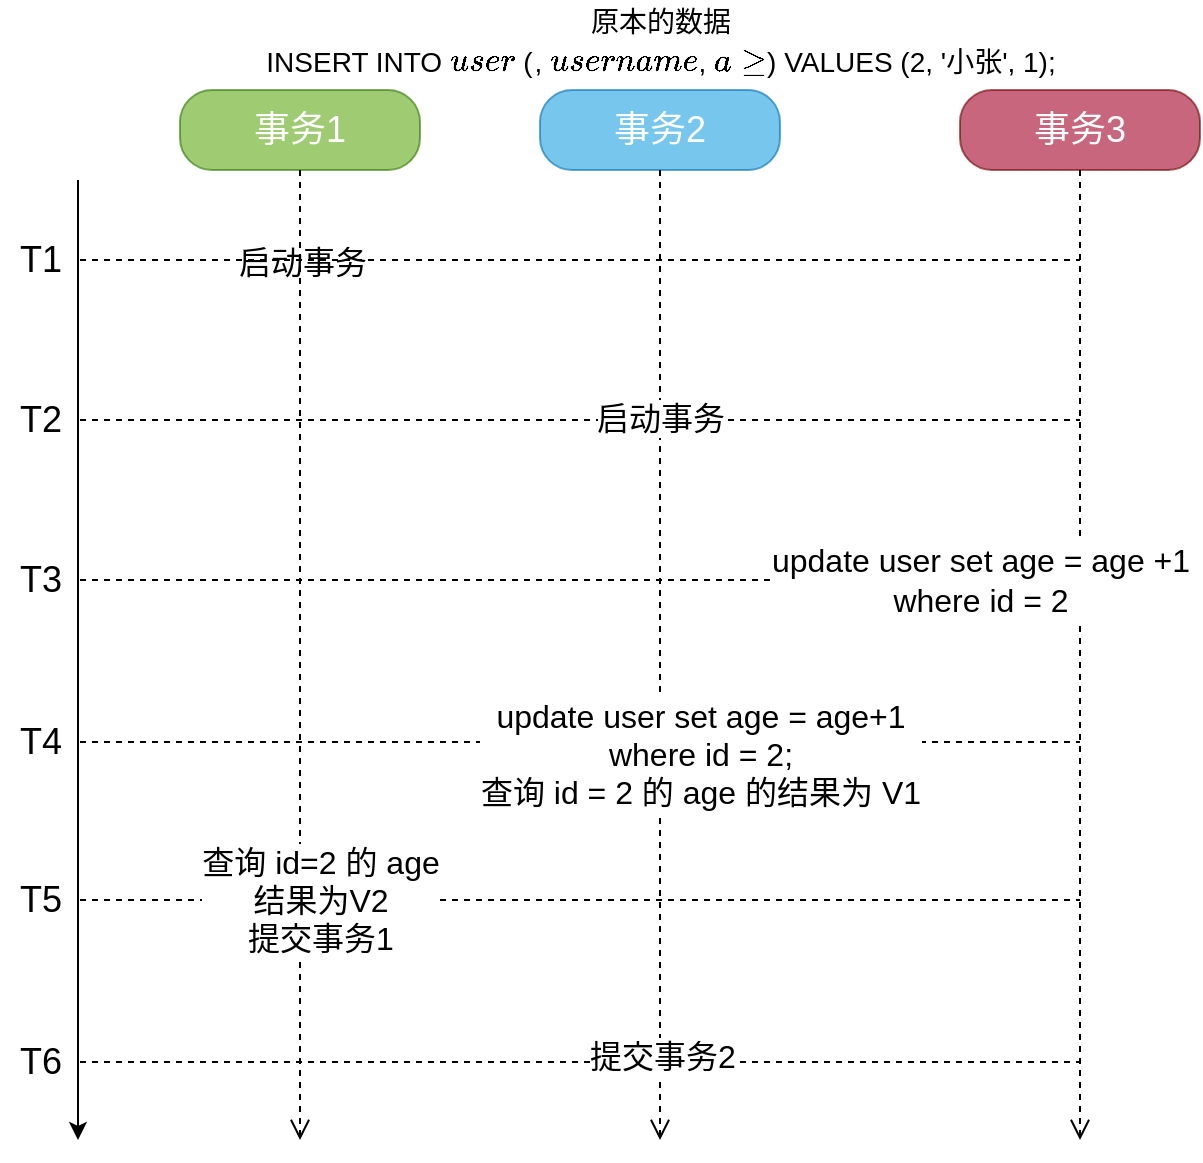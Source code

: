 <mxfile pages="12">
    <diagram id="35Xi3pZ33_T4ljAG1N7c" name="mysql-read-view-demo">
        <mxGraphModel dx="898" dy="680" grid="1" gridSize="10" guides="1" tooltips="1" connect="1" arrows="1" fold="1" page="1" pageScale="1" pageWidth="3300" pageHeight="4681" math="0" shadow="0">
            <root>
                <mxCell id="MnX2sLWk_dR5rlYetif--0"/>
                <mxCell id="MnX2sLWk_dR5rlYetif--1" parent="MnX2sLWk_dR5rlYetif--0"/>
                <mxCell id="X-H6IpiLHbUiRsTkxMqK-0" style="edgeStyle=none;html=1;dashed=1;fontSize=16;endArrow=none;endFill=0;" parent="MnX2sLWk_dR5rlYetif--1" source="X-H6IpiLHbUiRsTkxMqK-19" edge="1">
                    <mxGeometry relative="1" as="geometry">
                        <mxPoint x="1330" y="1121" as="targetPoint"/>
                    </mxGeometry>
                </mxCell>
                <mxCell id="X-H6IpiLHbUiRsTkxMqK-1" style="edgeStyle=none;html=1;dashed=1;fontSize=16;endArrow=none;endFill=0;" parent="MnX2sLWk_dR5rlYetif--1" source="X-H6IpiLHbUiRsTkxMqK-12" edge="1">
                    <mxGeometry relative="1" as="geometry">
                        <mxPoint x="1330" y="800" as="targetPoint"/>
                    </mxGeometry>
                </mxCell>
                <mxCell id="X-H6IpiLHbUiRsTkxMqK-2" value="" style="endArrow=classic;html=1;fontSize=18;" parent="MnX2sLWk_dR5rlYetif--1" edge="1">
                    <mxGeometry width="50" height="50" relative="1" as="geometry">
                        <mxPoint x="829" y="680" as="sourcePoint"/>
                        <mxPoint x="829" y="1160" as="targetPoint"/>
                    </mxGeometry>
                </mxCell>
                <mxCell id="X-H6IpiLHbUiRsTkxMqK-3" style="edgeStyle=none;html=1;fontSize=16;endArrow=none;endFill=0;dashed=1;" parent="MnX2sLWk_dR5rlYetif--1" source="X-H6IpiLHbUiRsTkxMqK-4" edge="1">
                    <mxGeometry relative="1" as="geometry">
                        <mxPoint x="1330" y="720" as="targetPoint"/>
                    </mxGeometry>
                </mxCell>
                <mxCell id="X-H6IpiLHbUiRsTkxMqK-4" value="T1" style="text;html=1;align=center;verticalAlign=middle;resizable=0;points=[];autosize=1;strokeColor=none;fillColor=none;fontSize=18;rounded=1;" parent="MnX2sLWk_dR5rlYetif--1" vertex="1">
                    <mxGeometry x="790" y="705" width="40" height="30" as="geometry"/>
                </mxCell>
                <mxCell id="X-H6IpiLHbUiRsTkxMqK-5" value="事务1" style="rounded=1;whiteSpace=wrap;html=1;arcSize=40;fillStyle=auto;fontSize=18;fillColor=#60a917;fontColor=#ffffff;strokeColor=#2D7600;opacity=60;" parent="MnX2sLWk_dR5rlYetif--1" vertex="1">
                    <mxGeometry x="880" y="635" width="120" height="40" as="geometry"/>
                </mxCell>
                <mxCell id="X-H6IpiLHbUiRsTkxMqK-6" value="" style="edgeStyle=orthogonalEdgeStyle;html=1;verticalAlign=bottom;endArrow=open;endSize=8;fontSize=18;rounded=1;dashed=1;" parent="MnX2sLWk_dR5rlYetif--1" source="X-H6IpiLHbUiRsTkxMqK-5" edge="1">
                    <mxGeometry relative="1" as="geometry">
                        <mxPoint x="940" y="1160" as="targetPoint"/>
                    </mxGeometry>
                </mxCell>
                <mxCell id="X-H6IpiLHbUiRsTkxMqK-7" value="事务2" style="rounded=1;whiteSpace=wrap;html=1;arcSize=40;fillStyle=auto;fontSize=18;fillColor=#1ba1e2;fontColor=#ffffff;strokeColor=#006EAF;opacity=60;" parent="MnX2sLWk_dR5rlYetif--1" vertex="1">
                    <mxGeometry x="1060" y="635" width="120" height="40" as="geometry"/>
                </mxCell>
                <mxCell id="X-H6IpiLHbUiRsTkxMqK-8" value="" style="edgeStyle=orthogonalEdgeStyle;html=1;verticalAlign=bottom;endArrow=open;endSize=8;fontSize=18;dashed=1;" parent="MnX2sLWk_dR5rlYetif--1" source="X-H6IpiLHbUiRsTkxMqK-7" edge="1">
                    <mxGeometry relative="1" as="geometry">
                        <mxPoint x="1120" y="1160" as="targetPoint"/>
                    </mxGeometry>
                </mxCell>
                <mxCell id="X-H6IpiLHbUiRsTkxMqK-9" value="提交事务2" style="edgeLabel;html=1;align=center;verticalAlign=middle;resizable=0;points=[];fontSize=16;rounded=1;" parent="X-H6IpiLHbUiRsTkxMqK-8" vertex="1" connectable="0">
                    <mxGeometry x="0.778" y="1" relative="1" as="geometry">
                        <mxPoint y="12" as="offset"/>
                    </mxGeometry>
                </mxCell>
                <mxCell id="X-H6IpiLHbUiRsTkxMqK-10" value="启动事务" style="edgeLabel;html=1;align=center;verticalAlign=middle;resizable=0;points=[];fontSize=16;rounded=1;" parent="X-H6IpiLHbUiRsTkxMqK-8" vertex="1" connectable="0">
                    <mxGeometry x="-0.215" y="1" relative="1" as="geometry">
                        <mxPoint x="-1" y="-67" as="offset"/>
                    </mxGeometry>
                </mxCell>
                <mxCell id="X-H6IpiLHbUiRsTkxMqK-11" value="&lt;font style=&quot;font-size: 16px&quot;&gt;启动事务&lt;br&gt;&lt;/font&gt;" style="text;html=1;align=center;verticalAlign=middle;resizable=0;points=[];autosize=1;fontSize=11;rounded=1;" parent="MnX2sLWk_dR5rlYetif--1" vertex="1">
                    <mxGeometry x="896" y="701" width="90" height="40" as="geometry"/>
                </mxCell>
                <mxCell id="X-H6IpiLHbUiRsTkxMqK-12" value="T2" style="text;html=1;align=center;verticalAlign=middle;resizable=0;points=[];autosize=1;strokeColor=none;fillColor=none;fontSize=18;rounded=1;" parent="MnX2sLWk_dR5rlYetif--1" vertex="1">
                    <mxGeometry x="790" y="785" width="40" height="30" as="geometry"/>
                </mxCell>
                <mxCell id="X-H6IpiLHbUiRsTkxMqK-13" style="edgeStyle=none;html=1;dashed=1;fontSize=16;endArrow=none;endFill=0;" parent="MnX2sLWk_dR5rlYetif--1" source="X-H6IpiLHbUiRsTkxMqK-14" edge="1">
                    <mxGeometry relative="1" as="geometry">
                        <mxPoint x="1330" y="880" as="targetPoint"/>
                    </mxGeometry>
                </mxCell>
                <mxCell id="X-H6IpiLHbUiRsTkxMqK-14" value="T3" style="text;html=1;align=center;verticalAlign=middle;resizable=0;points=[];autosize=1;strokeColor=none;fillColor=none;fontSize=18;rounded=1;" parent="MnX2sLWk_dR5rlYetif--1" vertex="1">
                    <mxGeometry x="790" y="865" width="40" height="30" as="geometry"/>
                </mxCell>
                <mxCell id="X-H6IpiLHbUiRsTkxMqK-15" style="edgeStyle=none;html=1;dashed=1;fontSize=16;endArrow=none;endFill=0;" parent="MnX2sLWk_dR5rlYetif--1" source="X-H6IpiLHbUiRsTkxMqK-16" edge="1">
                    <mxGeometry relative="1" as="geometry">
                        <mxPoint x="1330" y="961" as="targetPoint"/>
                    </mxGeometry>
                </mxCell>
                <mxCell id="X-H6IpiLHbUiRsTkxMqK-16" value="T4" style="text;html=1;align=center;verticalAlign=middle;resizable=0;points=[];autosize=1;strokeColor=none;fillColor=none;fontSize=18;rounded=1;" parent="MnX2sLWk_dR5rlYetif--1" vertex="1">
                    <mxGeometry x="790" y="946" width="40" height="30" as="geometry"/>
                </mxCell>
                <mxCell id="X-H6IpiLHbUiRsTkxMqK-17" style="edgeStyle=none;html=1;dashed=1;fontSize=16;endArrow=none;endFill=0;" parent="MnX2sLWk_dR5rlYetif--1" source="X-H6IpiLHbUiRsTkxMqK-18" edge="1">
                    <mxGeometry relative="1" as="geometry">
                        <mxPoint x="1330" y="1040" as="targetPoint"/>
                    </mxGeometry>
                </mxCell>
                <mxCell id="X-H6IpiLHbUiRsTkxMqK-18" value="T5" style="text;html=1;align=center;verticalAlign=middle;resizable=0;points=[];autosize=1;strokeColor=none;fillColor=none;fontSize=18;rounded=1;" parent="MnX2sLWk_dR5rlYetif--1" vertex="1">
                    <mxGeometry x="790" y="1025" width="40" height="30" as="geometry"/>
                </mxCell>
                <mxCell id="X-H6IpiLHbUiRsTkxMqK-19" value="T6" style="text;html=1;align=center;verticalAlign=middle;resizable=0;points=[];autosize=1;strokeColor=none;fillColor=none;fontSize=18;rounded=1;" parent="MnX2sLWk_dR5rlYetif--1" vertex="1">
                    <mxGeometry x="790" y="1106" width="40" height="30" as="geometry"/>
                </mxCell>
                <mxCell id="X-H6IpiLHbUiRsTkxMqK-21" value="&lt;font style=&quot;font-size: 14px&quot;&gt;原本的数据&lt;br&gt;INSERT INTO `user` (`id`, `username`, `age`) VALUES (2, '小张', 1);&lt;/font&gt;" style="text;html=1;align=center;verticalAlign=middle;resizable=0;points=[];autosize=1;strokeColor=none;fillColor=none;fontSize=16;rounded=1;" parent="MnX2sLWk_dR5rlYetif--1" vertex="1">
                    <mxGeometry x="900" y="590" width="440" height="40" as="geometry"/>
                </mxCell>
                <mxCell id="X-H6IpiLHbUiRsTkxMqK-22" value="事务3" style="rounded=1;whiteSpace=wrap;html=1;arcSize=40;fillStyle=auto;fontSize=18;fillColor=#a20025;fontColor=#ffffff;strokeColor=#6F0000;opacity=60;" parent="MnX2sLWk_dR5rlYetif--1" vertex="1">
                    <mxGeometry x="1270" y="635" width="120" height="40" as="geometry"/>
                </mxCell>
                <mxCell id="X-H6IpiLHbUiRsTkxMqK-23" value="" style="edgeStyle=orthogonalEdgeStyle;html=1;verticalAlign=bottom;endArrow=open;endSize=8;fontSize=18;dashed=1;" parent="MnX2sLWk_dR5rlYetif--1" source="X-H6IpiLHbUiRsTkxMqK-22" edge="1">
                    <mxGeometry relative="1" as="geometry">
                        <mxPoint x="1330" y="1160" as="targetPoint"/>
                    </mxGeometry>
                </mxCell>
                <mxCell id="FXKDH4t00L3KgYuXAS2i-0" value="update user set age = age +1&lt;br&gt;where id = 2" style="edgeLabel;html=1;align=center;verticalAlign=middle;resizable=0;points=[];fontSize=16;rounded=1;" vertex="1" connectable="0" parent="X-H6IpiLHbUiRsTkxMqK-23">
                    <mxGeometry x="-0.155" y="3" relative="1" as="geometry">
                        <mxPoint x="-53" as="offset"/>
                    </mxGeometry>
                </mxCell>
                <mxCell id="X-H6IpiLHbUiRsTkxMqK-25" value="查询 id=2 的 age&lt;br&gt;结果为V2&lt;br&gt;提交事务1" style="edgeLabel;html=1;align=center;verticalAlign=middle;resizable=0;points=[];fontSize=16;rounded=1;" parent="MnX2sLWk_dR5rlYetif--1" vertex="1" connectable="0">
                    <mxGeometry x="950" y="1040" as="geometry"/>
                </mxCell>
                <mxCell id="X-H6IpiLHbUiRsTkxMqK-26" value="&lt;font style=&quot;font-size: 16px;&quot;&gt;update user set age = age+1&lt;br&gt;where id = 2;&lt;br&gt;查询 id = 2 的 age 的结果为 V1&lt;br&gt;&lt;/font&gt;" style="edgeLabel;html=1;align=center;verticalAlign=middle;resizable=0;points=[];rounded=1;" parent="MnX2sLWk_dR5rlYetif--1" vertex="1" connectable="0">
                    <mxGeometry x="1140" y="970" as="geometry">
                        <mxPoint y="-3" as="offset"/>
                    </mxGeometry>
                </mxCell>
            </root>
        </mxGraphModel>
    </diagram>
    <diagram id="06R4g4CewN80diImGovf" name="mysql-read-view">
        <mxGraphModel dx="898" dy="680" grid="1" gridSize="10" guides="1" tooltips="1" connect="1" arrows="1" fold="1" page="1" pageScale="1" pageWidth="3300" pageHeight="4681" math="0" shadow="0">
            <root>
                <mxCell id="eBJBt1_BDjpxEeyf58Fv-0"/>
                <mxCell id="eBJBt1_BDjpxEeyf58Fv-1" parent="eBJBt1_BDjpxEeyf58Fv-0"/>
                <mxCell id="y6J7TiWNtfV6GoMwFHr2-0" value="&lt;span style=&quot;font-size: 17px&quot;&gt;已提交事务&lt;/span&gt;" style="rounded=1;whiteSpace=wrap;html=1;fillStyle=solid;fontSize=16;strokeColor=default;strokeWidth=2;fillColor=#005700;fontColor=default;opacity=60;fillWeight=2;hachureGap=8;hachureAngle=45;sketch=1;" parent="eBJBt1_BDjpxEeyf58Fv-1" vertex="1">
                    <mxGeometry x="280" y="840" width="150" height="70" as="geometry"/>
                </mxCell>
                <mxCell id="bheMwDuQisMkQHxtI6Mr-0" value="未提交事务集合" style="rounded=1;whiteSpace=wrap;html=1;fillStyle=solid;fontSize=16;strokeColor=default;strokeWidth=2;fillColor=#E9C46A;fontColor=default;opacity=60;fillWeight=2;hachureGap=8;hachureAngle=45;sketch=1;" parent="eBJBt1_BDjpxEeyf58Fv-1" vertex="1">
                    <mxGeometry x="430" y="840" width="150" height="70" as="geometry"/>
                </mxCell>
                <mxCell id="bheMwDuQisMkQHxtI6Mr-1" value="&lt;span style=&quot;font-size: 17px&quot;&gt;未开始事务&lt;/span&gt;" style="rounded=1;whiteSpace=wrap;html=1;fillStyle=solid;fontSize=16;strokeColor=default;strokeWidth=2;fillColor=#E63946;fontColor=default;opacity=60;fillWeight=2;hachureGap=8;hachureAngle=45;sketch=1;" parent="eBJBt1_BDjpxEeyf58Fv-1" vertex="1">
                    <mxGeometry x="580" y="840" width="150" height="70" as="geometry"/>
                </mxCell>
                <mxCell id="bheMwDuQisMkQHxtI6Mr-5" value="" style="shape=curlyBracket;whiteSpace=wrap;html=1;rounded=1;flipH=1;fillStyle=solid;fontSize=17;strokeColor=#5FAD56;strokeWidth=2;fillColor=#E9C46A;opacity=60;direction=south;" parent="eBJBt1_BDjpxEeyf58Fv-1" vertex="1">
                    <mxGeometry x="440" y="810" width="130" height="20" as="geometry"/>
                </mxCell>
                <mxCell id="bheMwDuQisMkQHxtI6Mr-6" value="m_ids" style="text;html=1;align=center;verticalAlign=middle;resizable=0;points=[];autosize=1;strokeColor=none;fillColor=none;fontSize=17;" parent="eBJBt1_BDjpxEeyf58Fv-1" vertex="1">
                    <mxGeometry x="475" y="780" width="60" height="30" as="geometry"/>
                </mxCell>
                <mxCell id="bheMwDuQisMkQHxtI6Mr-9" style="edgeStyle=orthogonalEdgeStyle;rounded=0;html=1;entryX=0;entryY=0;entryDx=0;entryDy=0;fontSize=17;exitX=0.456;exitY=1.017;exitDx=0;exitDy=0;exitPerimeter=0;" parent="eBJBt1_BDjpxEeyf58Fv-1" source="bheMwDuQisMkQHxtI6Mr-7" target="bheMwDuQisMkQHxtI6Mr-0" edge="1">
                    <mxGeometry relative="1" as="geometry"/>
                </mxCell>
                <mxCell id="bheMwDuQisMkQHxtI6Mr-7" value="min_trx_id" style="text;html=1;align=center;verticalAlign=middle;resizable=0;points=[];autosize=1;strokeColor=none;fillColor=none;fontSize=17;" parent="eBJBt1_BDjpxEeyf58Fv-1" vertex="1">
                    <mxGeometry x="320" y="780" width="90" height="30" as="geometry"/>
                </mxCell>
                <mxCell id="bheMwDuQisMkQHxtI6Mr-12" style="edgeStyle=orthogonalEdgeStyle;rounded=0;html=1;entryX=0;entryY=0;entryDx=0;entryDy=0;fontSize=17;" parent="eBJBt1_BDjpxEeyf58Fv-1" source="bheMwDuQisMkQHxtI6Mr-11" target="bheMwDuQisMkQHxtI6Mr-1" edge="1">
                    <mxGeometry relative="1" as="geometry"/>
                </mxCell>
                <mxCell id="bheMwDuQisMkQHxtI6Mr-11" value="max_trx_id" style="text;html=1;align=center;verticalAlign=middle;resizable=0;points=[];autosize=1;strokeColor=none;fillColor=none;fontSize=17;" parent="eBJBt1_BDjpxEeyf58Fv-1" vertex="1">
                    <mxGeometry x="580" y="780" width="100" height="30" as="geometry"/>
                </mxCell>
                <mxCell id="bheMwDuQisMkQHxtI6Mr-15" style="edgeStyle=orthogonalEdgeStyle;rounded=0;html=1;entryX=0.5;entryY=1;entryDx=0;entryDy=0;fontSize=17;" parent="eBJBt1_BDjpxEeyf58Fv-1" source="bheMwDuQisMkQHxtI6Mr-13" target="bheMwDuQisMkQHxtI6Mr-0" edge="1">
                    <mxGeometry relative="1" as="geometry"/>
                </mxCell>
                <mxCell id="bheMwDuQisMkQHxtI6Mr-13" value="当前事务" style="text;html=1;align=center;verticalAlign=middle;resizable=0;points=[];autosize=1;strokeColor=none;fillColor=none;fontSize=17;" parent="eBJBt1_BDjpxEeyf58Fv-1" vertex="1">
                    <mxGeometry x="465" y="940" width="80" height="30" as="geometry"/>
                </mxCell>
            </root>
        </mxGraphModel>
    </diagram>
    <diagram id="D5WNsF7SjQdevUL5bSLl" name="mysql-mvcc-undolog">
        <mxGraphModel dx="898" dy="280" grid="0" gridSize="10" guides="1" tooltips="1" connect="1" arrows="1" fold="1" page="0" pageScale="1" pageWidth="3300" pageHeight="4681" math="0" shadow="0">
            <root>
                <mxCell id="q_E4oddG3_Drv03ctLGm-0"/>
                <mxCell id="q_E4oddG3_Drv03ctLGm-1" parent="q_E4oddG3_Drv03ctLGm-0"/>
                <mxCell id="r03lbwn4EiB3606aDdrz-0" value="&lt;font style=&quot;font-size: 17px&quot;&gt;1&lt;/font&gt;" style="rounded=0;whiteSpace=wrap;html=1;fillStyle=auto;fontSize=14;strokeColor=#005700;strokeWidth=2;fillColor=#005700;fontColor=#ffffff;opacity=60;" parent="q_E4oddG3_Drv03ctLGm-1" vertex="1">
                    <mxGeometry x="350" y="780" width="90" height="50" as="geometry"/>
                </mxCell>
                <mxCell id="r03lbwn4EiB3606aDdrz-1" value="50" style="rounded=0;whiteSpace=wrap;html=1;fillStyle=auto;fontSize=14;strokeColor=#2A9D8F;strokeWidth=2;fillColor=#2A9D8F;opacity=60;" parent="q_E4oddG3_Drv03ctLGm-1" vertex="1">
                    <mxGeometry x="440" y="780" width="90" height="50" as="geometry"/>
                </mxCell>
                <mxCell id="r03lbwn4EiB3606aDdrz-3" value="400" style="rounded=0;whiteSpace=wrap;html=1;fillStyle=auto;fontSize=14;strokeColor=#E9C46A;strokeWidth=2;fillColor=#E9C46A;opacity=60;" parent="q_E4oddG3_Drv03ctLGm-1" vertex="1">
                    <mxGeometry x="530" y="780" width="90" height="50" as="geometry"/>
                </mxCell>
                <mxCell id="r03lbwn4EiB3606aDdrz-4" value="" style="rounded=0;whiteSpace=wrap;html=1;fillStyle=auto;fontSize=14;strokeColor=#E63946;strokeWidth=2;fillColor=#E63946;opacity=60;" parent="q_E4oddG3_Drv03ctLGm-1" vertex="1">
                    <mxGeometry x="620" y="780" width="90" height="50" as="geometry"/>
                </mxCell>
                <mxCell id="hpZYSqXiX42VchJoBW6O-0" value="&lt;font style=&quot;font-size: 18px&quot;&gt;id&lt;/font&gt;" style="text;html=1;align=center;verticalAlign=middle;resizable=0;points=[];autosize=1;strokeColor=none;fillColor=none;fontSize=14;" parent="q_E4oddG3_Drv03ctLGm-1" vertex="1">
                    <mxGeometry x="380" y="750" width="30" height="20" as="geometry"/>
                </mxCell>
                <mxCell id="hpZYSqXiX42VchJoBW6O-1" value="age" style="text;html=1;align=center;verticalAlign=middle;resizable=0;points=[];autosize=1;strokeColor=none;fillColor=none;fontSize=18;" parent="q_E4oddG3_Drv03ctLGm-1" vertex="1">
                    <mxGeometry x="460" y="745" width="50" height="30" as="geometry"/>
                </mxCell>
                <mxCell id="hpZYSqXiX42VchJoBW6O-2" value="trx_id" style="text;html=1;align=center;verticalAlign=middle;resizable=0;points=[];autosize=1;strokeColor=none;fillColor=none;fontSize=18;" parent="q_E4oddG3_Drv03ctLGm-1" vertex="1">
                    <mxGeometry x="545" y="745" width="60" height="30" as="geometry"/>
                </mxCell>
                <mxCell id="hpZYSqXiX42VchJoBW6O-3" value="roll_pointer" style="text;html=1;align=center;verticalAlign=middle;resizable=0;points=[];autosize=1;strokeColor=none;fillColor=none;fontSize=18;" parent="q_E4oddG3_Drv03ctLGm-1" vertex="1">
                    <mxGeometry x="615" y="745" width="100" height="30" as="geometry"/>
                </mxCell>
                <mxCell id="UV3kY-UK1xx1OsDNgLS--0" value="&lt;font style=&quot;font-size: 17px&quot;&gt;1&lt;/font&gt;" style="rounded=0;whiteSpace=wrap;html=1;fillStyle=auto;fontSize=14;strokeColor=#005700;strokeWidth=2;fillColor=#005700;fontColor=#ffffff;opacity=60;" parent="q_E4oddG3_Drv03ctLGm-1" vertex="1">
                    <mxGeometry x="350" y="870" width="90" height="50" as="geometry"/>
                </mxCell>
                <mxCell id="UV3kY-UK1xx1OsDNgLS--1" value="35" style="rounded=0;whiteSpace=wrap;html=1;fillStyle=auto;fontSize=14;strokeColor=#2A9D8F;strokeWidth=2;fillColor=#2A9D8F;opacity=60;" parent="q_E4oddG3_Drv03ctLGm-1" vertex="1">
                    <mxGeometry x="440" y="870" width="90" height="50" as="geometry"/>
                </mxCell>
                <mxCell id="UV3kY-UK1xx1OsDNgLS--2" value="300" style="rounded=0;whiteSpace=wrap;html=1;fillStyle=auto;fontSize=14;strokeColor=#E9C46A;strokeWidth=2;fillColor=#E9C46A;opacity=60;" parent="q_E4oddG3_Drv03ctLGm-1" vertex="1">
                    <mxGeometry x="530" y="870" width="90" height="50" as="geometry"/>
                </mxCell>
                <mxCell id="UV3kY-UK1xx1OsDNgLS--3" value="" style="rounded=0;whiteSpace=wrap;html=1;fillStyle=auto;fontSize=14;strokeColor=#E63946;strokeWidth=2;fillColor=#E63946;opacity=60;" parent="q_E4oddG3_Drv03ctLGm-1" vertex="1">
                    <mxGeometry x="620" y="870" width="90" height="50" as="geometry"/>
                </mxCell>
                <mxCell id="UV3kY-UK1xx1OsDNgLS--4" value="&lt;font style=&quot;font-size: 17px&quot;&gt;1&lt;/font&gt;" style="rounded=0;whiteSpace=wrap;html=1;fillStyle=auto;fontSize=14;strokeColor=#005700;strokeWidth=2;fillColor=#005700;fontColor=#ffffff;opacity=60;" parent="q_E4oddG3_Drv03ctLGm-1" vertex="1">
                    <mxGeometry x="350" y="960" width="90" height="50" as="geometry"/>
                </mxCell>
                <mxCell id="UV3kY-UK1xx1OsDNgLS--5" value="25" style="rounded=0;whiteSpace=wrap;html=1;fillStyle=auto;fontSize=14;strokeColor=#2A9D8F;strokeWidth=2;fillColor=#2A9D8F;opacity=60;" parent="q_E4oddG3_Drv03ctLGm-1" vertex="1">
                    <mxGeometry x="440" y="960" width="90" height="50" as="geometry"/>
                </mxCell>
                <mxCell id="UV3kY-UK1xx1OsDNgLS--6" value="200" style="rounded=0;whiteSpace=wrap;html=1;fillStyle=auto;fontSize=14;strokeColor=#E9C46A;strokeWidth=2;fillColor=#E9C46A;opacity=60;" parent="q_E4oddG3_Drv03ctLGm-1" vertex="1">
                    <mxGeometry x="530" y="960" width="90" height="50" as="geometry"/>
                </mxCell>
                <mxCell id="UV3kY-UK1xx1OsDNgLS--7" value="" style="rounded=0;whiteSpace=wrap;html=1;fillStyle=auto;fontSize=14;strokeColor=#E63946;strokeWidth=2;fillColor=#E63946;opacity=60;" parent="q_E4oddG3_Drv03ctLGm-1" vertex="1">
                    <mxGeometry x="620" y="960" width="90" height="50" as="geometry"/>
                </mxCell>
                <mxCell id="UV3kY-UK1xx1OsDNgLS--12" value="&lt;font style=&quot;font-size: 17px&quot;&gt;1&lt;/font&gt;" style="rounded=0;whiteSpace=wrap;html=1;fillStyle=auto;fontSize=14;strokeColor=#005700;strokeWidth=2;fillColor=#005700;fontColor=#ffffff;opacity=60;" parent="q_E4oddG3_Drv03ctLGm-1" vertex="1">
                    <mxGeometry x="350" y="1050" width="90" height="50" as="geometry"/>
                </mxCell>
                <mxCell id="UV3kY-UK1xx1OsDNgLS--13" value="15" style="rounded=0;whiteSpace=wrap;html=1;fillStyle=auto;fontSize=14;strokeColor=#2A9D8F;strokeWidth=2;fillColor=#2A9D8F;opacity=60;" parent="q_E4oddG3_Drv03ctLGm-1" vertex="1">
                    <mxGeometry x="440" y="1050" width="90" height="50" as="geometry"/>
                </mxCell>
                <mxCell id="UV3kY-UK1xx1OsDNgLS--14" value="100" style="rounded=0;whiteSpace=wrap;html=1;fillStyle=auto;fontSize=14;strokeColor=#E9C46A;strokeWidth=2;fillColor=#E9C46A;opacity=60;" parent="q_E4oddG3_Drv03ctLGm-1" vertex="1">
                    <mxGeometry x="530" y="1050" width="90" height="50" as="geometry"/>
                </mxCell>
                <mxCell id="UV3kY-UK1xx1OsDNgLS--15" value="" style="rounded=0;whiteSpace=wrap;html=1;fillStyle=auto;fontSize=14;strokeColor=#E63946;strokeWidth=2;fillColor=#E63946;opacity=60;" parent="q_E4oddG3_Drv03ctLGm-1" vertex="1">
                    <mxGeometry x="620" y="1050" width="90" height="50" as="geometry"/>
                </mxCell>
                <mxCell id="UV3kY-UK1xx1OsDNgLS--20" style="edgeStyle=orthogonalEdgeStyle;rounded=0;html=1;fontSize=17;" parent="q_E4oddG3_Drv03ctLGm-1" source="UV3kY-UK1xx1OsDNgLS--18" target="UV3kY-UK1xx1OsDNgLS--0" edge="1">
                    <mxGeometry relative="1" as="geometry">
                        <Array as="points">
                            <mxPoint x="665" y="850"/>
                            <mxPoint x="395" y="850"/>
                        </Array>
                    </mxGeometry>
                </mxCell>
                <mxCell id="UV3kY-UK1xx1OsDNgLS--18" value="" style="shape=waypoint;sketch=0;fillStyle=solid;size=6;pointerEvents=1;points=[];fillColor=none;resizable=0;rotatable=0;perimeter=centerPerimeter;snapToPoint=1;fontSize=17;strokeColor=#000000;strokeWidth=2;" parent="q_E4oddG3_Drv03ctLGm-1" vertex="1">
                    <mxGeometry x="645" y="785" width="40" height="40" as="geometry"/>
                </mxCell>
                <mxCell id="HXl2_tBzkEOo-V6C2eo3-0" style="edgeStyle=orthogonalEdgeStyle;rounded=0;html=1;fontSize=17;" parent="q_E4oddG3_Drv03ctLGm-1" source="UV3kY-UK1xx1OsDNgLS--22" target="UV3kY-UK1xx1OsDNgLS--4" edge="1">
                    <mxGeometry relative="1" as="geometry">
                        <Array as="points">
                            <mxPoint x="665" y="940"/>
                            <mxPoint x="395" y="940"/>
                        </Array>
                    </mxGeometry>
                </mxCell>
                <mxCell id="UV3kY-UK1xx1OsDNgLS--22" value="" style="shape=waypoint;sketch=0;fillStyle=solid;size=6;pointerEvents=1;points=[];fillColor=none;resizable=0;rotatable=0;perimeter=centerPerimeter;snapToPoint=1;fontSize=17;strokeColor=#000000;strokeWidth=2;" parent="q_E4oddG3_Drv03ctLGm-1" vertex="1">
                    <mxGeometry x="645" y="875" width="40" height="40" as="geometry"/>
                </mxCell>
                <mxCell id="HXl2_tBzkEOo-V6C2eo3-1" style="edgeStyle=orthogonalEdgeStyle;rounded=0;html=1;fontSize=17;" parent="q_E4oddG3_Drv03ctLGm-1" source="UV3kY-UK1xx1OsDNgLS--23" target="UV3kY-UK1xx1OsDNgLS--12" edge="1">
                    <mxGeometry relative="1" as="geometry">
                        <Array as="points">
                            <mxPoint x="665" y="1030"/>
                            <mxPoint x="395" y="1030"/>
                        </Array>
                    </mxGeometry>
                </mxCell>
                <mxCell id="UV3kY-UK1xx1OsDNgLS--23" value="" style="shape=waypoint;sketch=0;fillStyle=solid;size=6;pointerEvents=1;points=[];fillColor=none;resizable=0;rotatable=0;perimeter=centerPerimeter;snapToPoint=1;fontSize=17;strokeColor=#000000;strokeWidth=2;" parent="q_E4oddG3_Drv03ctLGm-1" vertex="1">
                    <mxGeometry x="645" y="965" width="40" height="40" as="geometry"/>
                </mxCell>
                <mxCell id="UV3kY-UK1xx1OsDNgLS--24" value="" style="shape=waypoint;sketch=0;fillStyle=solid;size=6;pointerEvents=1;points=[];fillColor=none;resizable=0;rotatable=0;perimeter=centerPerimeter;snapToPoint=1;fontSize=17;strokeColor=#000000;strokeWidth=2;" parent="q_E4oddG3_Drv03ctLGm-1" vertex="1">
                    <mxGeometry x="645" y="1055" width="40" height="40" as="geometry"/>
                </mxCell>
            </root>
        </mxGraphModel>
    </diagram>
    <diagram id="mX-UH3VdsVsm4J8shtKE" name="mysql-acid-durability">
        <mxGraphModel dx="898" dy="680" grid="1" gridSize="10" guides="1" tooltips="1" connect="1" arrows="1" fold="1" page="1" pageScale="1" pageWidth="3300" pageHeight="4681" math="0" shadow="0">
            <root>
                <mxCell id="AN7UPiiHz3ZN9YLO5DTp-0"/>
                <mxCell id="AN7UPiiHz3ZN9YLO5DTp-1" parent="AN7UPiiHz3ZN9YLO5DTp-0"/>
                <mxCell id="7HvwPPTY0sJBYe6rl6WS-0" value="" style="endArrow=classic;html=1;fontSize=18;" parent="AN7UPiiHz3ZN9YLO5DTp-1" edge="1">
                    <mxGeometry width="50" height="50" relative="1" as="geometry">
                        <mxPoint x="489" y="600" as="sourcePoint"/>
                        <mxPoint x="489" y="1130" as="targetPoint"/>
                    </mxGeometry>
                </mxCell>
                <mxCell id="xQr0Re2GSaXqp0LSfQ2A-2" value="T1" style="text;html=1;align=center;verticalAlign=middle;resizable=0;points=[];autosize=1;strokeColor=none;fillColor=none;fontSize=18;" parent="AN7UPiiHz3ZN9YLO5DTp-1" vertex="1">
                    <mxGeometry x="450" y="625" width="40" height="30" as="geometry"/>
                </mxCell>
                <mxCell id="xQr0Re2GSaXqp0LSfQ2A-38" value="事务1" style="rounded=1;whiteSpace=wrap;html=1;arcSize=40;fontColor=#000000;fillColor=#ffffc0;strokeColor=#ff0000;fillStyle=auto;fontSize=18;" parent="AN7UPiiHz3ZN9YLO5DTp-1" vertex="1">
                    <mxGeometry x="540" y="555" width="120" height="40" as="geometry"/>
                </mxCell>
                <mxCell id="xQr0Re2GSaXqp0LSfQ2A-39" value="" style="edgeStyle=orthogonalEdgeStyle;html=1;verticalAlign=bottom;endArrow=open;endSize=8;strokeColor=#ff0000;fontSize=18;rounded=0;dashed=1;" parent="AN7UPiiHz3ZN9YLO5DTp-1" source="xQr0Re2GSaXqp0LSfQ2A-38" edge="1">
                    <mxGeometry relative="1" as="geometry">
                        <mxPoint x="600" y="1130" as="targetPoint"/>
                    </mxGeometry>
                </mxCell>
                <mxCell id="xQr0Re2GSaXqp0LSfQ2A-51" value="提交事务1" style="edgeLabel;html=1;align=center;verticalAlign=middle;resizable=0;points=[];fontSize=16;" parent="xQr0Re2GSaXqp0LSfQ2A-39" vertex="1" connectable="0">
                    <mxGeometry x="0.465" y="-2" relative="1" as="geometry">
                        <mxPoint x="2" y="-72" as="offset"/>
                    </mxGeometry>
                </mxCell>
                <mxCell id="xQr0Re2GSaXqp0LSfQ2A-40" value="事务2" style="rounded=1;whiteSpace=wrap;html=1;arcSize=40;fontColor=#000000;fillColor=#ffffc0;strokeColor=#ff0000;fillStyle=auto;fontSize=18;" parent="AN7UPiiHz3ZN9YLO5DTp-1" vertex="1">
                    <mxGeometry x="720" y="555" width="120" height="40" as="geometry"/>
                </mxCell>
                <mxCell id="xQr0Re2GSaXqp0LSfQ2A-41" value="" style="edgeStyle=orthogonalEdgeStyle;html=1;verticalAlign=bottom;endArrow=open;endSize=8;strokeColor=#ff0000;fontSize=18;dashed=1;" parent="AN7UPiiHz3ZN9YLO5DTp-1" source="xQr0Re2GSaXqp0LSfQ2A-40" edge="1">
                    <mxGeometry relative="1" as="geometry">
                        <mxPoint x="780" y="1130" as="targetPoint"/>
                    </mxGeometry>
                </mxCell>
                <mxCell id="xQr0Re2GSaXqp0LSfQ2A-44" value="启动事务" style="edgeLabel;html=1;align=center;verticalAlign=middle;resizable=0;points=[];fontSize=16;" parent="xQr0Re2GSaXqp0LSfQ2A-41" vertex="1" connectable="0">
                    <mxGeometry x="-0.215" y="1" relative="1" as="geometry">
                        <mxPoint x="-1" y="-75" as="offset"/>
                    </mxGeometry>
                </mxCell>
                <mxCell id="xQr0Re2GSaXqp0LSfQ2A-55" value="提交事务2" style="edgeLabel;html=1;align=center;verticalAlign=middle;resizable=0;points=[];fontSize=16;" parent="xQr0Re2GSaXqp0LSfQ2A-41" vertex="1" connectable="0">
                    <mxGeometry x="0.778" y="1" relative="1" as="geometry">
                        <mxPoint y="-31" as="offset"/>
                    </mxGeometry>
                </mxCell>
                <mxCell id="xQr0Re2GSaXqp0LSfQ2A-58" value="查询id=2 的 age&lt;br&gt;结果为V3" style="edgeLabel;html=1;align=center;verticalAlign=middle;resizable=0;points=[];fontSize=16;" parent="xQr0Re2GSaXqp0LSfQ2A-41" vertex="1" connectable="0">
                    <mxGeometry x="0.899" y="1" relative="1" as="geometry">
                        <mxPoint y="-3" as="offset"/>
                    </mxGeometry>
                </mxCell>
                <mxCell id="xQr0Re2GSaXqp0LSfQ2A-42" value="&lt;font style=&quot;font-size: 16px&quot;&gt;启动事务&lt;br&gt;&lt;/font&gt;" style="text;html=1;align=center;verticalAlign=middle;resizable=0;points=[];autosize=1;strokeColor=none;fillColor=none;fontSize=18;" parent="AN7UPiiHz3ZN9YLO5DTp-1" vertex="1">
                    <mxGeometry x="550" y="624" width="90" height="40" as="geometry"/>
                </mxCell>
                <mxCell id="xQr0Re2GSaXqp0LSfQ2A-45" value="T2" style="text;html=1;align=center;verticalAlign=middle;resizable=0;points=[];autosize=1;strokeColor=none;fillColor=none;fontSize=18;" parent="AN7UPiiHz3ZN9YLO5DTp-1" vertex="1">
                    <mxGeometry x="450" y="710" width="40" height="30" as="geometry"/>
                </mxCell>
                <mxCell id="xQr0Re2GSaXqp0LSfQ2A-47" value="T3" style="text;html=1;align=center;verticalAlign=middle;resizable=0;points=[];autosize=1;strokeColor=none;fillColor=none;fontSize=18;" parent="AN7UPiiHz3ZN9YLO5DTp-1" vertex="1">
                    <mxGeometry x="450" y="780" width="40" height="30" as="geometry"/>
                </mxCell>
                <mxCell id="xQr0Re2GSaXqp0LSfQ2A-48" value="查询 id=2 的 age&lt;br&gt;结果为V1" style="edgeLabel;html=1;align=center;verticalAlign=middle;resizable=0;points=[];fontSize=16;" parent="AN7UPiiHz3ZN9YLO5DTp-1" vertex="1" connectable="0">
                    <mxGeometry x="790" y="760" as="geometry">
                        <mxPoint x="-4" y="99" as="offset"/>
                    </mxGeometry>
                </mxCell>
                <mxCell id="xQr0Re2GSaXqp0LSfQ2A-49" value="T4" style="text;html=1;align=center;verticalAlign=middle;resizable=0;points=[];autosize=1;strokeColor=none;fillColor=none;fontSize=18;" parent="AN7UPiiHz3ZN9YLO5DTp-1" vertex="1">
                    <mxGeometry x="450" y="840" width="40" height="30" as="geometry"/>
                </mxCell>
                <mxCell id="xQr0Re2GSaXqp0LSfQ2A-50" value="T5" style="text;html=1;align=center;verticalAlign=middle;resizable=0;points=[];autosize=1;strokeColor=none;fillColor=none;fontSize=18;" parent="AN7UPiiHz3ZN9YLO5DTp-1" vertex="1">
                    <mxGeometry x="450" y="900" width="40" height="30" as="geometry"/>
                </mxCell>
                <mxCell id="xQr0Re2GSaXqp0LSfQ2A-52" value="T6" style="text;html=1;align=center;verticalAlign=middle;resizable=0;points=[];autosize=1;strokeColor=none;fillColor=none;fontSize=18;" parent="AN7UPiiHz3ZN9YLO5DTp-1" vertex="1">
                    <mxGeometry x="450" y="960" width="40" height="30" as="geometry"/>
                </mxCell>
                <mxCell id="xQr0Re2GSaXqp0LSfQ2A-53" value="查询 id=2 的 age&lt;br&gt;结果为V2" style="edgeLabel;html=1;align=center;verticalAlign=middle;resizable=0;points=[];fontSize=16;" parent="AN7UPiiHz3ZN9YLO5DTp-1" vertex="1" connectable="0">
                    <mxGeometry x="790" y="975" as="geometry"/>
                </mxCell>
                <mxCell id="xQr0Re2GSaXqp0LSfQ2A-54" value="T7" style="text;html=1;align=center;verticalAlign=middle;resizable=0;points=[];autosize=1;strokeColor=none;fillColor=none;fontSize=18;" parent="AN7UPiiHz3ZN9YLO5DTp-1" vertex="1">
                    <mxGeometry x="450" y="1020" width="40" height="30" as="geometry"/>
                </mxCell>
                <mxCell id="xQr0Re2GSaXqp0LSfQ2A-57" value="T8" style="text;html=1;align=center;verticalAlign=middle;resizable=0;points=[];autosize=1;strokeColor=none;fillColor=none;fontSize=18;" parent="AN7UPiiHz3ZN9YLO5DTp-1" vertex="1">
                    <mxGeometry x="450" y="1080" width="40" height="30" as="geometry"/>
                </mxCell>
                <mxCell id="xQr0Re2GSaXqp0LSfQ2A-59" value="&lt;pre style=&quot;background-color: #2b2b2b ; color: #a9b7c6 ; font-family: &amp;#34;source code pro&amp;#34; , monospace ; font-size: 11.3pt&quot;&gt;&lt;br&gt;&lt;/pre&gt;" style="text;html=1;align=center;verticalAlign=middle;resizable=0;points=[];autosize=1;strokeColor=none;fillColor=none;fontSize=16;" parent="AN7UPiiHz3ZN9YLO5DTp-1" vertex="1">
                    <mxGeometry x="560" y="1135" width="20" height="50" as="geometry"/>
                </mxCell>
                <mxCell id="xQr0Re2GSaXqp0LSfQ2A-61" value="&lt;font style=&quot;font-size: 14px&quot;&gt;原本的数据&lt;br&gt;INSERT INTO `user` (`id`, `username`, `age`) VALUES (2, '小张', 1);&lt;/font&gt;" style="text;html=1;align=center;verticalAlign=middle;resizable=0;points=[];autosize=1;strokeColor=none;fillColor=none;fontSize=16;" parent="AN7UPiiHz3ZN9YLO5DTp-1" vertex="1">
                    <mxGeometry x="440" y="505" width="440" height="40" as="geometry"/>
                </mxCell>
                <mxCell id="ToCxhnTp4UjtgHZjRKLI-0" value="事务2" style="rounded=1;whiteSpace=wrap;html=1;arcSize=40;fontColor=#000000;fillColor=#ffffc0;strokeColor=#ff0000;fillStyle=auto;fontSize=18;" parent="AN7UPiiHz3ZN9YLO5DTp-1" vertex="1">
                    <mxGeometry x="930" y="555" width="120" height="40" as="geometry"/>
                </mxCell>
                <mxCell id="ToCxhnTp4UjtgHZjRKLI-1" value="" style="edgeStyle=orthogonalEdgeStyle;html=1;verticalAlign=bottom;endArrow=open;endSize=8;strokeColor=#ff0000;fontSize=18;dashed=1;" parent="AN7UPiiHz3ZN9YLO5DTp-1" source="ToCxhnTp4UjtgHZjRKLI-0" edge="1">
                    <mxGeometry relative="1" as="geometry">
                        <mxPoint x="990" y="1130" as="targetPoint"/>
                    </mxGeometry>
                </mxCell>
                <mxCell id="ToCxhnTp4UjtgHZjRKLI-3" value="提交事务2" style="edgeLabel;html=1;align=center;verticalAlign=middle;resizable=0;points=[];fontSize=16;" parent="ToCxhnTp4UjtgHZjRKLI-1" vertex="1" connectable="0">
                    <mxGeometry x="0.778" y="1" relative="1" as="geometry">
                        <mxPoint y="-31" as="offset"/>
                    </mxGeometry>
                </mxCell>
                <mxCell id="ToCxhnTp4UjtgHZjRKLI-4" value="查询id=2 的 age&lt;br&gt;结果为V3" style="edgeLabel;html=1;align=center;verticalAlign=middle;resizable=0;points=[];fontSize=16;" parent="ToCxhnTp4UjtgHZjRKLI-1" vertex="1" connectable="0">
                    <mxGeometry x="0.899" y="1" relative="1" as="geometry">
                        <mxPoint y="-3" as="offset"/>
                    </mxGeometry>
                </mxCell>
                <mxCell id="ToCxhnTp4UjtgHZjRKLI-9" value="Text" style="edgeLabel;html=1;align=center;verticalAlign=middle;resizable=0;points=[];" parent="ToCxhnTp4UjtgHZjRKLI-1" vertex="1" connectable="0">
                    <mxGeometry x="-0.235" relative="1" as="geometry">
                        <mxPoint as="offset"/>
                    </mxGeometry>
                </mxCell>
                <mxCell id="ToCxhnTp4UjtgHZjRKLI-7" value="查询 id=2 的 age&lt;br&gt;结果为V1" style="edgeLabel;html=1;align=center;verticalAlign=middle;resizable=0;points=[];fontSize=16;" parent="AN7UPiiHz3ZN9YLO5DTp-1" vertex="1" connectable="0">
                    <mxGeometry x="1000" y="760" as="geometry">
                        <mxPoint x="-4" y="99" as="offset"/>
                    </mxGeometry>
                </mxCell>
                <mxCell id="ToCxhnTp4UjtgHZjRKLI-8" value="查询 id=2 的 age&lt;br&gt;结果为V2" style="edgeLabel;html=1;align=center;verticalAlign=middle;resizable=0;points=[];fontSize=16;" parent="AN7UPiiHz3ZN9YLO5DTp-1" vertex="1" connectable="0">
                    <mxGeometry x="1000" y="975" as="geometry"/>
                </mxCell>
            </root>
        </mxGraphModel>
    </diagram>
    <diagram id="3n921f3iXirqcN1u3Ysv" name="mysql-log-xa">
        <mxGraphModel dx="898" dy="680" grid="1" gridSize="10" guides="1" tooltips="1" connect="1" arrows="1" fold="1" page="1" pageScale="1" pageWidth="3300" pageHeight="4681" math="0" shadow="0">
            <root>
                <mxCell id="KkZHtV6HfjBjP-QfyIvR-0"/>
                <mxCell id="KkZHtV6HfjBjP-QfyIvR-1" parent="KkZHtV6HfjBjP-QfyIvR-0"/>
                <mxCell id="kOLqvkTqis1z1pT7RT76-27" style="edgeStyle=none;html=1;entryX=0.5;entryY=0;entryDx=0;entryDy=0;" parent="KkZHtV6HfjBjP-QfyIvR-1" source="kOLqvkTqis1z1pT7RT76-25" target="kOLqvkTqis1z1pT7RT76-26" edge="1">
                    <mxGeometry relative="1" as="geometry"/>
                </mxCell>
                <mxCell id="kOLqvkTqis1z1pT7RT76-25" value="取 id=2 这一行" style="rounded=1;whiteSpace=wrap;html=1;strokeWidth=2;fillWeight=2;hachureGap=8;hachureAngle=45;fillColor=none;sketch=1;fontSize=16;fillStyle=dots;opacity=60;" parent="KkZHtV6HfjBjP-QfyIvR-1" vertex="1">
                    <mxGeometry x="880" y="490" width="130" height="60" as="geometry"/>
                </mxCell>
                <mxCell id="kOLqvkTqis1z1pT7RT76-29" style="edgeStyle=none;html=1;entryX=0;entryY=0.5;entryDx=0;entryDy=0;" parent="KkZHtV6HfjBjP-QfyIvR-1" source="kOLqvkTqis1z1pT7RT76-26" target="kOLqvkTqis1z1pT7RT76-28" edge="1">
                    <mxGeometry relative="1" as="geometry"/>
                </mxCell>
                <mxCell id="kOLqvkTqis1z1pT7RT76-31" style="edgeStyle=none;html=1;entryX=0.5;entryY=0;entryDx=0;entryDy=0;" parent="KkZHtV6HfjBjP-QfyIvR-1" source="kOLqvkTqis1z1pT7RT76-26" target="kOLqvkTqis1z1pT7RT76-30" edge="1">
                    <mxGeometry relative="1" as="geometry"/>
                </mxCell>
                <mxCell id="kOLqvkTqis1z1pT7RT76-26" value="数据在内存中" style="rhombus;whiteSpace=wrap;html=1;fontSize=16;fillColor=#E63946;rounded=1;strokeWidth=2;fillWeight=2;hachureGap=8;hachureAngle=45;sketch=1;fillStyle=dashed;opacity=60;" parent="KkZHtV6HfjBjP-QfyIvR-1" vertex="1">
                    <mxGeometry x="885" y="590" width="120" height="80" as="geometry"/>
                </mxCell>
                <mxCell id="b0VxL2gzVx0iEinAMu36-4" style="edgeStyle=orthogonalEdgeStyle;html=1;entryX=1;entryY=0.5;entryDx=0;entryDy=0;" parent="KkZHtV6HfjBjP-QfyIvR-1" source="kOLqvkTqis1z1pT7RT76-28" target="kOLqvkTqis1z1pT7RT76-30" edge="1">
                    <mxGeometry relative="1" as="geometry">
                        <Array as="points">
                            <mxPoint x="1125" y="750"/>
                        </Array>
                    </mxGeometry>
                </mxCell>
                <mxCell id="kOLqvkTqis1z1pT7RT76-28" value="磁盘中读入到&lt;br&gt;buffer pool" style="rounded=1;whiteSpace=wrap;html=1;strokeWidth=2;fillWeight=2;hachureGap=8;hachureAngle=45;fillColor=#E63946;sketch=1;fontSize=16;fillStyle=dashed;opacity=60;" parent="KkZHtV6HfjBjP-QfyIvR-1" vertex="1">
                    <mxGeometry x="1060" y="599" width="130" height="60" as="geometry"/>
                </mxCell>
                <mxCell id="b0VxL2gzVx0iEinAMu36-11" style="edgeStyle=orthogonalEdgeStyle;html=1;entryX=0.5;entryY=0;entryDx=0;entryDy=0;fontSize=18;" parent="KkZHtV6HfjBjP-QfyIvR-1" source="kOLqvkTqis1z1pT7RT76-30" target="b0VxL2gzVx0iEinAMu36-10" edge="1">
                    <mxGeometry relative="1" as="geometry"/>
                </mxCell>
                <mxCell id="kOLqvkTqis1z1pT7RT76-30" value="返回给&lt;br&gt;执行器数据" style="rounded=1;whiteSpace=wrap;html=1;strokeWidth=2;fillWeight=2;hachureGap=8;hachureAngle=45;fillColor=#E63946;sketch=1;fontSize=16;fillStyle=dashed;opacity=60;" parent="KkZHtV6HfjBjP-QfyIvR-1" vertex="1">
                    <mxGeometry x="880" y="720" width="130" height="60" as="geometry"/>
                </mxCell>
                <mxCell id="b0VxL2gzVx0iEinAMu36-7" style="edgeStyle=orthogonalEdgeStyle;html=1;entryX=0.5;entryY=0;entryDx=0;entryDy=0;fontSize=18;" parent="KkZHtV6HfjBjP-QfyIvR-1" source="kOLqvkTqis1z1pT7RT76-34" target="b0VxL2gzVx0iEinAMu36-1" edge="1">
                    <mxGeometry relative="1" as="geometry"/>
                </mxCell>
                <mxCell id="kOLqvkTqis1z1pT7RT76-34" value="数据被更新&lt;br&gt;到内存中" style="rounded=1;whiteSpace=wrap;html=1;strokeWidth=2;fillWeight=2;hachureGap=8;hachureAngle=45;fillColor=#E63946;sketch=1;fontSize=16;fillStyle=dashed;opacity=60;" parent="KkZHtV6HfjBjP-QfyIvR-1" vertex="1">
                    <mxGeometry x="880" y="930" width="130" height="60" as="geometry"/>
                </mxCell>
                <mxCell id="b0VxL2gzVx0iEinAMu36-8" style="edgeStyle=orthogonalEdgeStyle;html=1;entryX=0.5;entryY=0;entryDx=0;entryDy=0;fontSize=18;" parent="KkZHtV6HfjBjP-QfyIvR-1" source="b0VxL2gzVx0iEinAMu36-1" target="b0VxL2gzVx0iEinAMu36-2" edge="1">
                    <mxGeometry relative="1" as="geometry"/>
                </mxCell>
                <mxCell id="b0VxL2gzVx0iEinAMu36-1" value="InnoDB 设置prepare 状态&lt;br&gt;写入redolog&amp;nbsp;" style="rounded=1;whiteSpace=wrap;html=1;strokeWidth=2;fillWeight=2;hachureGap=8;hachureAngle=45;fillColor=#E63946;sketch=1;fontSize=16;fillStyle=dashed;opacity=60;" parent="KkZHtV6HfjBjP-QfyIvR-1" vertex="1">
                    <mxGeometry x="880" y="1020" width="130" height="60" as="geometry"/>
                </mxCell>
                <mxCell id="b0VxL2gzVx0iEinAMu36-9" style="edgeStyle=orthogonalEdgeStyle;html=1;entryX=0.5;entryY=0;entryDx=0;entryDy=0;fontSize=18;" parent="KkZHtV6HfjBjP-QfyIvR-1" source="b0VxL2gzVx0iEinAMu36-2" target="b0VxL2gzVx0iEinAMu36-3" edge="1">
                    <mxGeometry relative="1" as="geometry"/>
                </mxCell>
                <mxCell id="b0VxL2gzVx0iEinAMu36-2" value="写入 binlog&amp;nbsp;" style="rounded=1;whiteSpace=wrap;html=1;strokeWidth=2;fillWeight=2;hachureGap=8;hachureAngle=45;fillColor=none;sketch=1;fontSize=16;fillStyle=dots;opacity=60;" parent="KkZHtV6HfjBjP-QfyIvR-1" vertex="1">
                    <mxGeometry x="880" y="1125" width="130" height="60" as="geometry"/>
                </mxCell>
                <mxCell id="b0VxL2gzVx0iEinAMu36-18" style="edgeStyle=orthogonalEdgeStyle;html=1;entryX=0.5;entryY=0;entryDx=0;entryDy=0;fontSize=18;" parent="KkZHtV6HfjBjP-QfyIvR-1" source="b0VxL2gzVx0iEinAMu36-3" target="b0VxL2gzVx0iEinAMu36-15" edge="1">
                    <mxGeometry relative="1" as="geometry"/>
                </mxCell>
                <mxCell id="b0VxL2gzVx0iEinAMu36-3" value="InnoDB&lt;br&gt;commit 提交事务" style="rounded=1;whiteSpace=wrap;html=1;strokeWidth=2;fillWeight=2;hachureGap=8;hachureAngle=45;fillColor=#E63946;sketch=1;fontSize=16;fillStyle=dashed;opacity=60;" parent="KkZHtV6HfjBjP-QfyIvR-1" vertex="1">
                    <mxGeometry x="880" y="1230" width="130" height="60" as="geometry"/>
                </mxCell>
                <mxCell id="b0VxL2gzVx0iEinAMu36-5" value="&lt;font style=&quot;font-size: 18px&quot;&gt;否&lt;/font&gt;" style="text;html=1;align=center;verticalAlign=middle;resizable=0;points=[];autosize=1;strokeColor=none;fillColor=none;" parent="KkZHtV6HfjBjP-QfyIvR-1" vertex="1">
                    <mxGeometry x="1010" y="610" width="30" height="20" as="geometry"/>
                </mxCell>
                <mxCell id="b0VxL2gzVx0iEinAMu36-6" value="是" style="text;html=1;align=center;verticalAlign=middle;resizable=0;points=[];autosize=1;strokeColor=none;fillColor=none;fontSize=18;" parent="KkZHtV6HfjBjP-QfyIvR-1" vertex="1">
                    <mxGeometry x="920" y="670" width="30" height="30" as="geometry"/>
                </mxCell>
                <mxCell id="b0VxL2gzVx0iEinAMu36-13" style="edgeStyle=orthogonalEdgeStyle;html=1;entryX=0.5;entryY=0;entryDx=0;entryDy=0;fontSize=18;" parent="KkZHtV6HfjBjP-QfyIvR-1" source="b0VxL2gzVx0iEinAMu36-10" target="kOLqvkTqis1z1pT7RT76-34" edge="1">
                    <mxGeometry relative="1" as="geometry"/>
                </mxCell>
                <mxCell id="b0VxL2gzVx0iEinAMu36-17" style="edgeStyle=orthogonalEdgeStyle;html=1;entryX=0.5;entryY=0;entryDx=0;entryDy=0;fontSize=18;" parent="KkZHtV6HfjBjP-QfyIvR-1" source="b0VxL2gzVx0iEinAMu36-10" target="b0VxL2gzVx0iEinAMu36-15" edge="1">
                    <mxGeometry relative="1" as="geometry">
                        <Array as="points">
                            <mxPoint x="1075" y="850"/>
                        </Array>
                    </mxGeometry>
                </mxCell>
                <mxCell id="b0VxL2gzVx0iEinAMu36-10" value="执行器判断新旧&lt;br&gt;数据是否一致" style="rhombus;whiteSpace=wrap;html=1;fontSize=16;fillColor=none;rounded=1;strokeWidth=2;fillWeight=2;hachureGap=8;hachureAngle=45;sketch=1;fillStyle=dots;opacity=60;" parent="KkZHtV6HfjBjP-QfyIvR-1" vertex="1">
                    <mxGeometry x="860" y="810" width="170" height="80" as="geometry"/>
                </mxCell>
                <mxCell id="b0VxL2gzVx0iEinAMu36-14" value="不一致" style="text;html=1;align=center;verticalAlign=middle;resizable=0;points=[];autosize=1;strokeColor=none;fillColor=none;fontSize=18;" parent="KkZHtV6HfjBjP-QfyIvR-1" vertex="1">
                    <mxGeometry x="880" y="890" width="70" height="30" as="geometry"/>
                </mxCell>
                <mxCell id="b0VxL2gzVx0iEinAMu36-15" value="结束" style="rounded=1;whiteSpace=wrap;html=1;strokeWidth=2;fillWeight=2;hachureGap=8;hachureAngle=45;fillColor=none;sketch=1;fontSize=16;fillStyle=dots;opacity=60;" parent="KkZHtV6HfjBjP-QfyIvR-1" vertex="1">
                    <mxGeometry x="1010" y="1320" width="130" height="60" as="geometry"/>
                </mxCell>
                <mxCell id="b0VxL2gzVx0iEinAMu36-19" value="一致" style="text;html=1;align=center;verticalAlign=middle;resizable=0;points=[];autosize=1;strokeColor=none;fillColor=none;fontSize=18;" parent="KkZHtV6HfjBjP-QfyIvR-1" vertex="1">
                    <mxGeometry x="1030" y="820" width="50" height="30" as="geometry"/>
                </mxCell>
                <mxCell id="Ky2zBJvA1bONXnqpMmtS-0" value="" style="shape=curlyBracket;whiteSpace=wrap;html=1;rounded=1;fillStyle=dashed;fontSize=18;strokeColor=#5FAD56;fillColor=#E63946;strokeWidth=2;" parent="KkZHtV6HfjBjP-QfyIvR-1" vertex="1">
                    <mxGeometry x="840" y="1030" width="20" height="260" as="geometry"/>
                </mxCell>
                <mxCell id="QiwgA7jFZIhOXy0geEEe-0" value="两阶段&lt;br&gt;提交&lt;br&gt;（XA 事务）" style="text;html=1;align=center;verticalAlign=middle;resizable=0;points=[];autosize=1;strokeColor=none;fillColor=none;fontSize=18;" parent="KkZHtV6HfjBjP-QfyIvR-1" vertex="1">
                    <mxGeometry x="750" y="1125" width="120" height="70" as="geometry"/>
                </mxCell>
                <mxCell id="QiwgA7jFZIhOXy0geEEe-1" value="红色框的表示&lt;br&gt;在 InnoDB 中执行" style="text;html=1;align=center;verticalAlign=middle;resizable=0;points=[];autosize=1;strokeColor=none;fillColor=none;fontSize=18;" parent="KkZHtV6HfjBjP-QfyIvR-1" vertex="1">
                    <mxGeometry x="1030" y="500" width="160" height="50" as="geometry"/>
                </mxCell>
            </root>
        </mxGraphModel>
    </diagram>
    <diagram id="9PueQ3iuS_BbfX4mG7ux" name="mysql-redo-logfile">
        <mxGraphModel dx="898" dy="680" grid="1" gridSize="10" guides="1" tooltips="1" connect="1" arrows="1" fold="1" page="1" pageScale="1" pageWidth="3300" pageHeight="4681" math="0" shadow="0">
            <root>
                <mxCell id="_AbgoNR5f22-4XCcsYsd-0"/>
                <mxCell id="_AbgoNR5f22-4XCcsYsd-1" parent="_AbgoNR5f22-4XCcsYsd-0"/>
                <mxCell id="Ihq6c5tvsKsGXXNGDLAS-1" style="edgeStyle=none;html=1;entryX=0;entryY=0.5;entryDx=0;entryDy=0;" parent="_AbgoNR5f22-4XCcsYsd-1" source="Ihq6c5tvsKsGXXNGDLAS-2" target="Ihq6c5tvsKsGXXNGDLAS-4" edge="1">
                    <mxGeometry relative="1" as="geometry"/>
                </mxCell>
                <mxCell id="Ihq6c5tvsKsGXXNGDLAS-2" value="ib_logfile0" style="rounded=1;whiteSpace=wrap;html=1;strokeWidth=2;fillWeight=2;hachureGap=8;hachureAngle=45;fillColor=none;sketch=1;fontSize=16;fillStyle=dots;opacity=60;" parent="_AbgoNR5f22-4XCcsYsd-1" vertex="1">
                    <mxGeometry x="360" y="630" width="100" height="60" as="geometry"/>
                </mxCell>
                <mxCell id="Ihq6c5tvsKsGXXNGDLAS-3" style="edgeStyle=none;html=1;" parent="_AbgoNR5f22-4XCcsYsd-1" source="Ihq6c5tvsKsGXXNGDLAS-4" target="Ihq6c5tvsKsGXXNGDLAS-8" edge="1">
                    <mxGeometry relative="1" as="geometry"/>
                </mxCell>
                <mxCell id="Ihq6c5tvsKsGXXNGDLAS-4" value="ib_logfile1" style="rounded=1;whiteSpace=wrap;html=1;strokeWidth=2;fillWeight=2;hachureGap=8;hachureAngle=45;fillColor=none;sketch=1;fontSize=16;fillStyle=dots;opacity=60;" parent="_AbgoNR5f22-4XCcsYsd-1" vertex="1">
                    <mxGeometry x="540" y="630" width="100" height="60" as="geometry"/>
                </mxCell>
                <mxCell id="Ihq6c5tvsKsGXXNGDLAS-5" style="edgeStyle=none;html=1;entryX=0.5;entryY=1;entryDx=0;entryDy=0;" parent="_AbgoNR5f22-4XCcsYsd-1" source="Ihq6c5tvsKsGXXNGDLAS-6" target="Ihq6c5tvsKsGXXNGDLAS-2" edge="1">
                    <mxGeometry relative="1" as="geometry"/>
                </mxCell>
                <mxCell id="Ihq6c5tvsKsGXXNGDLAS-6" value="ib_logfile3" style="rounded=1;whiteSpace=wrap;html=1;strokeWidth=2;fillWeight=2;hachureGap=8;hachureAngle=45;fillColor=none;sketch=1;fontSize=16;fillStyle=dots;opacity=60;" parent="_AbgoNR5f22-4XCcsYsd-1" vertex="1">
                    <mxGeometry x="360" y="780" width="100" height="60" as="geometry"/>
                </mxCell>
                <mxCell id="Ihq6c5tvsKsGXXNGDLAS-7" style="edgeStyle=none;html=1;entryX=1;entryY=0.5;entryDx=0;entryDy=0;" parent="_AbgoNR5f22-4XCcsYsd-1" source="Ihq6c5tvsKsGXXNGDLAS-8" target="Ihq6c5tvsKsGXXNGDLAS-6" edge="1">
                    <mxGeometry relative="1" as="geometry"/>
                </mxCell>
                <mxCell id="Ihq6c5tvsKsGXXNGDLAS-8" value="ib_logfile2" style="rounded=1;whiteSpace=wrap;html=1;strokeWidth=2;fillWeight=2;hachureGap=8;hachureAngle=45;fillColor=none;sketch=1;fontSize=16;fillStyle=dots;opacity=60;" parent="_AbgoNR5f22-4XCcsYsd-1" vertex="1">
                    <mxGeometry x="540" y="780" width="100" height="60" as="geometry"/>
                </mxCell>
                <mxCell id="Ihq6c5tvsKsGXXNGDLAS-17" style="edgeStyle=none;html=1;entryX=1;entryY=0.5;entryDx=0;entryDy=0;fontSize=18;" parent="_AbgoNR5f22-4XCcsYsd-1" source="Ihq6c5tvsKsGXXNGDLAS-14" target="Ihq6c5tvsKsGXXNGDLAS-4" edge="1">
                    <mxGeometry relative="1" as="geometry"/>
                </mxCell>
                <mxCell id="Ihq6c5tvsKsGXXNGDLAS-19" style="edgeStyle=orthogonalEdgeStyle;html=1;entryX=1.017;entryY=0.65;entryDx=0;entryDy=0;entryPerimeter=0;fontSize=18;startArrow=none;startFill=0;" parent="_AbgoNR5f22-4XCcsYsd-1" source="Ihq6c5tvsKsGXXNGDLAS-14" target="Ihq6c5tvsKsGXXNGDLAS-16" edge="1">
                    <mxGeometry relative="1" as="geometry">
                        <Array as="points">
                            <mxPoint x="750" y="939"/>
                        </Array>
                    </mxGeometry>
                </mxCell>
                <mxCell id="Ihq6c5tvsKsGXXNGDLAS-14" value="write pos" style="ellipse;whiteSpace=wrap;html=1;fontSize=16;strokeWidth=2;fillColor=none;rounded=1;fillWeight=2;hachureGap=8;hachureAngle=45;sketch=1;fillStyle=dots;opacity=60;" parent="_AbgoNR5f22-4XCcsYsd-1" vertex="1">
                    <mxGeometry x="700" y="630" width="120" height="60" as="geometry"/>
                </mxCell>
                <mxCell id="Ihq6c5tvsKsGXXNGDLAS-18" style="edgeStyle=none;html=1;entryX=0.5;entryY=1;entryDx=0;entryDy=0;fontSize=18;" parent="_AbgoNR5f22-4XCcsYsd-1" source="Ihq6c5tvsKsGXXNGDLAS-16" target="Ihq6c5tvsKsGXXNGDLAS-6" edge="1">
                    <mxGeometry relative="1" as="geometry"/>
                </mxCell>
                <mxCell id="Ihq6c5tvsKsGXXNGDLAS-16" value="checkoutpoint" style="ellipse;whiteSpace=wrap;html=1;fontSize=16;strokeWidth=2;fillColor=none;rounded=1;fillWeight=2;hachureGap=8;hachureAngle=45;sketch=1;fillStyle=dots;opacity=60;" parent="_AbgoNR5f22-4XCcsYsd-1" vertex="1">
                    <mxGeometry x="350" y="900" width="120" height="60" as="geometry"/>
                </mxCell>
                <mxCell id="Ihq6c5tvsKsGXXNGDLAS-20" value="可写入内容的区域" style="text;html=1;align=center;verticalAlign=middle;resizable=0;points=[];autosize=1;strokeColor=none;fillColor=none;fontSize=18;" parent="_AbgoNR5f22-4XCcsYsd-1" vertex="1">
                    <mxGeometry x="580" y="900" width="160" height="30" as="geometry"/>
                </mxCell>
            </root>
        </mxGraphModel>
    </diagram>
    <diagram id="vJ12f3vIBQ6xE2jun5z5" name="mysql-query">
        <mxGraphModel dx="898" dy="680" grid="1" gridSize="10" guides="1" tooltips="1" connect="1" arrows="1" fold="1" page="1" pageScale="1" pageWidth="3300" pageHeight="4681" math="0" shadow="0">
            <root>
                <mxCell id="xYU_37f2Vizp6hwaCbxq-0"/>
                <mxCell id="xYU_37f2Vizp6hwaCbxq-1" parent="xYU_37f2Vizp6hwaCbxq-0"/>
                <mxCell id="UHojM3u4uHHe6v0sqRub-3" value="" style="verticalLabelPosition=bottom;verticalAlign=top;html=1;shape=mxgraph.basic.rect;fillColor2=none;strokeWidth=1;size=20;indent=5;fillColor=none;dashed=1;" parent="xYU_37f2Vizp6hwaCbxq-1" vertex="1">
                    <mxGeometry x="710" y="790" width="370" height="90" as="geometry"/>
                </mxCell>
                <mxCell id="UHojM3u4uHHe6v0sqRub-6" style="edgeStyle=orthogonalEdgeStyle;html=1;entryX=0.5;entryY=0.006;entryDx=0;entryDy=0;entryPerimeter=0;fontSize=16;" parent="xYU_37f2Vizp6hwaCbxq-1" source="K2Y4hrKL4Ri6JMN_28cM-0" target="UHojM3u4uHHe6v0sqRub-3" edge="1">
                    <mxGeometry relative="1" as="geometry"/>
                </mxCell>
                <mxCell id="K2Y4hrKL4Ri6JMN_28cM-0" value="" style="verticalLabelPosition=bottom;verticalAlign=top;html=1;shape=mxgraph.basic.rect;fillColor2=none;strokeWidth=1;size=20;indent=5;fillColor=none;dashed=1;" parent="xYU_37f2Vizp6hwaCbxq-1" vertex="1">
                    <mxGeometry x="710" y="360" width="370" height="400" as="geometry"/>
                </mxCell>
                <mxCell id="VkbgTFEJrodnmh2Bbp2M-6" style="edgeStyle=orthogonalEdgeStyle;html=1;" parent="xYU_37f2Vizp6hwaCbxq-1" source="Mc0iWp_1hjG7iy1qWbb4-0" target="VkbgTFEJrodnmh2Bbp2M-1" edge="1">
                    <mxGeometry relative="1" as="geometry">
                        <Array as="points">
                            <mxPoint x="895" y="470"/>
                            <mxPoint x="980" y="470"/>
                        </Array>
                    </mxGeometry>
                </mxCell>
                <mxCell id="VkbgTFEJrodnmh2Bbp2M-8" style="edgeStyle=orthogonalEdgeStyle;html=1;entryX=0.5;entryY=0;entryDx=0;entryDy=0;" parent="xYU_37f2Vizp6hwaCbxq-1" source="Mc0iWp_1hjG7iy1qWbb4-0" target="VkbgTFEJrodnmh2Bbp2M-0" edge="1">
                    <mxGeometry relative="1" as="geometry">
                        <Array as="points">
                            <mxPoint x="895" y="470"/>
                            <mxPoint x="800" y="470"/>
                        </Array>
                    </mxGeometry>
                </mxCell>
                <mxCell id="Mc0iWp_1hjG7iy1qWbb4-0" value="&lt;span style=&quot;font-size: 19px&quot;&gt;连接/线程 处理&lt;/span&gt;" style="rounded=1;whiteSpace=wrap;html=1;strokeWidth=2;fillWeight=4;hachureGap=8;hachureAngle=45;fillColor=none;sketch=1;fontSize=16;opacity=60;" parent="xYU_37f2Vizp6hwaCbxq-1" vertex="1">
                    <mxGeometry x="730" y="390" width="330" height="60" as="geometry"/>
                </mxCell>
                <mxCell id="Kssh0Sl3TCErVzUpvNEO-0" value="" style="endArrow=classic;html=1;" parent="xYU_37f2Vizp6hwaCbxq-1" edge="1">
                    <mxGeometry width="50" height="50" relative="1" as="geometry">
                        <mxPoint x="750" y="300" as="sourcePoint"/>
                        <mxPoint x="750" y="360" as="targetPoint"/>
                    </mxGeometry>
                </mxCell>
                <mxCell id="Kssh0Sl3TCErVzUpvNEO-2" value="" style="endArrow=classic;html=1;" parent="xYU_37f2Vizp6hwaCbxq-1" edge="1">
                    <mxGeometry width="50" height="50" relative="1" as="geometry">
                        <mxPoint x="800" y="300" as="sourcePoint"/>
                        <mxPoint x="800" y="360" as="targetPoint"/>
                    </mxGeometry>
                </mxCell>
                <mxCell id="Kssh0Sl3TCErVzUpvNEO-3" value="" style="endArrow=classic;html=1;" parent="xYU_37f2Vizp6hwaCbxq-1" edge="1">
                    <mxGeometry width="50" height="50" relative="1" as="geometry">
                        <mxPoint x="850" y="300" as="sourcePoint"/>
                        <mxPoint x="850" y="360" as="targetPoint"/>
                    </mxGeometry>
                </mxCell>
                <mxCell id="Kssh0Sl3TCErVzUpvNEO-4" value="" style="endArrow=classic;html=1;" parent="xYU_37f2Vizp6hwaCbxq-1" edge="1">
                    <mxGeometry width="50" height="50" relative="1" as="geometry">
                        <mxPoint x="894.5" y="300" as="sourcePoint"/>
                        <mxPoint x="894.5" y="360" as="targetPoint"/>
                    </mxGeometry>
                </mxCell>
                <mxCell id="Kssh0Sl3TCErVzUpvNEO-5" value="" style="endArrow=classic;html=1;" parent="xYU_37f2Vizp6hwaCbxq-1" edge="1">
                    <mxGeometry width="50" height="50" relative="1" as="geometry">
                        <mxPoint x="940" y="300" as="sourcePoint"/>
                        <mxPoint x="940" y="360" as="targetPoint"/>
                    </mxGeometry>
                </mxCell>
                <mxCell id="Kssh0Sl3TCErVzUpvNEO-7" value="" style="endArrow=classic;html=1;" parent="xYU_37f2Vizp6hwaCbxq-1" edge="1">
                    <mxGeometry width="50" height="50" relative="1" as="geometry">
                        <mxPoint x="990" y="300" as="sourcePoint"/>
                        <mxPoint x="990" y="360" as="targetPoint"/>
                    </mxGeometry>
                </mxCell>
                <mxCell id="Kssh0Sl3TCErVzUpvNEO-8" value="" style="endArrow=classic;html=1;" parent="xYU_37f2Vizp6hwaCbxq-1" edge="1">
                    <mxGeometry width="50" height="50" relative="1" as="geometry">
                        <mxPoint x="1040" y="300" as="sourcePoint"/>
                        <mxPoint x="1040" y="360" as="targetPoint"/>
                    </mxGeometry>
                </mxCell>
                <mxCell id="VkbgTFEJrodnmh2Bbp2M-0" value="查询&lt;br&gt;缓存" style="rounded=1;whiteSpace=wrap;html=1;strokeWidth=2;fillWeight=2;hachureGap=8;hachureAngle=45;fillColor=none;sketch=1;fontSize=16;fillStyle=dots;opacity=60;" parent="xYU_37f2Vizp6hwaCbxq-1" vertex="1">
                    <mxGeometry x="750" y="500" width="100" height="60" as="geometry"/>
                </mxCell>
                <mxCell id="VkbgTFEJrodnmh2Bbp2M-9" style="edgeStyle=orthogonalEdgeStyle;html=1;entryX=1;entryY=0.5;entryDx=0;entryDy=0;" parent="xYU_37f2Vizp6hwaCbxq-1" source="VkbgTFEJrodnmh2Bbp2M-1" target="VkbgTFEJrodnmh2Bbp2M-0" edge="1">
                    <mxGeometry relative="1" as="geometry"/>
                </mxCell>
                <mxCell id="VkbgTFEJrodnmh2Bbp2M-10" style="edgeStyle=orthogonalEdgeStyle;html=1;entryX=0.5;entryY=0;entryDx=0;entryDy=0;" parent="xYU_37f2Vizp6hwaCbxq-1" source="VkbgTFEJrodnmh2Bbp2M-1" target="VkbgTFEJrodnmh2Bbp2M-2" edge="1">
                    <mxGeometry relative="1" as="geometry"/>
                </mxCell>
                <mxCell id="VkbgTFEJrodnmh2Bbp2M-1" value="&lt;font style=&quot;font-size: 16px&quot;&gt;分析器&lt;/font&gt;" style="rounded=0;whiteSpace=wrap;html=1;strokeWidth=2;fillWeight=2;hachureGap=8;hachureAngle=45;fillColor=none;sketch=1;fontSize=12;fillStyle=dots;opacity=60;" parent="xYU_37f2Vizp6hwaCbxq-1" vertex="1">
                    <mxGeometry x="930" y="500" width="100" height="60" as="geometry"/>
                </mxCell>
                <mxCell id="VkbgTFEJrodnmh2Bbp2M-11" style="edgeStyle=orthogonalEdgeStyle;html=1;entryX=0.5;entryY=0;entryDx=0;entryDy=0;" parent="xYU_37f2Vizp6hwaCbxq-1" source="VkbgTFEJrodnmh2Bbp2M-2" target="VkbgTFEJrodnmh2Bbp2M-3" edge="1">
                    <mxGeometry relative="1" as="geometry"/>
                </mxCell>
                <mxCell id="VkbgTFEJrodnmh2Bbp2M-2" value="优化器" style="rounded=1;whiteSpace=wrap;html=1;strokeWidth=2;fillWeight=2;hachureGap=8;hachureAngle=45;fillColor=none;sketch=1;fontSize=16;fillStyle=dots;opacity=60;" parent="xYU_37f2Vizp6hwaCbxq-1" vertex="1">
                    <mxGeometry x="930" y="590" width="100" height="60" as="geometry"/>
                </mxCell>
                <mxCell id="VkbgTFEJrodnmh2Bbp2M-3" value="执行器" style="rounded=1;whiteSpace=wrap;html=1;strokeWidth=2;fillWeight=2;hachureGap=8;hachureAngle=45;fillColor=none;sketch=1;fontSize=16;fillStyle=dots;opacity=60;" parent="xYU_37f2Vizp6hwaCbxq-1" vertex="1">
                    <mxGeometry x="930" y="680" width="100" height="60" as="geometry"/>
                </mxCell>
                <mxCell id="wSOZs7kgo9mFkMrIx0zv-0" value="&lt;br&gt;存储&lt;br&gt;引擎" style="strokeWidth=2;html=1;shape=mxgraph.flowchart.database;whiteSpace=wrap;fontSize=16;fillColor=none;rounded=1;fillWeight=4;hachureGap=8;fillStyle=dashed;sketch=1;hachureAngle=45;opacity=60;" parent="xYU_37f2Vizp6hwaCbxq-1" vertex="1">
                    <mxGeometry x="720" y="800" width="60" height="70" as="geometry"/>
                </mxCell>
                <mxCell id="UHojM3u4uHHe6v0sqRub-0" value="&lt;br&gt;&lt;span&gt;存储&lt;/span&gt;&lt;br&gt;&lt;span&gt;引擎&lt;/span&gt;" style="strokeWidth=2;html=1;shape=mxgraph.flowchart.database;whiteSpace=wrap;fontSize=16;fillColor=none;rounded=1;fillWeight=4;hachureGap=8;fillStyle=dashed;sketch=1;hachureAngle=45;opacity=60;" parent="xYU_37f2Vizp6hwaCbxq-1" vertex="1">
                    <mxGeometry x="820" y="800" width="60" height="70" as="geometry"/>
                </mxCell>
                <mxCell id="UHojM3u4uHHe6v0sqRub-1" value="&lt;br&gt;&lt;span&gt;存储&lt;/span&gt;&lt;br&gt;&lt;span&gt;引擎&lt;/span&gt;" style="strokeWidth=2;html=1;shape=mxgraph.flowchart.database;whiteSpace=wrap;fontSize=16;fillColor=none;rounded=1;fillWeight=4;hachureGap=8;fillStyle=dashed;sketch=1;hachureAngle=45;opacity=60;" parent="xYU_37f2Vizp6hwaCbxq-1" vertex="1">
                    <mxGeometry x="920" y="800" width="60" height="70" as="geometry"/>
                </mxCell>
                <mxCell id="UHojM3u4uHHe6v0sqRub-2" value="&lt;br&gt;&lt;span&gt;存储&lt;/span&gt;&lt;br&gt;&lt;span&gt;引擎&lt;/span&gt;" style="strokeWidth=2;html=1;shape=mxgraph.flowchart.database;whiteSpace=wrap;fontSize=16;fillColor=none;rounded=1;fillWeight=4;hachureGap=8;fillStyle=dashed;sketch=1;hachureAngle=45;opacity=60;" parent="xYU_37f2Vizp6hwaCbxq-1" vertex="1">
                    <mxGeometry x="1010" y="800" width="60" height="70" as="geometry"/>
                </mxCell>
                <mxCell id="q3Vsn3sbr34IogHz3a-7-0" value="客户端" style="text;html=1;align=center;verticalAlign=middle;resizable=0;points=[];autosize=1;strokeColor=none;fillColor=none;fontSize=16;" parent="xYU_37f2Vizp6hwaCbxq-1" vertex="1">
                    <mxGeometry x="850" y="270" width="60" height="20" as="geometry"/>
                </mxCell>
            </root>
        </mxGraphModel>
    </diagram>
    <diagram id="xz_41wDXjVn4lQZiP1j_" name="mysql-redo-log">
        <mxGraphModel dx="898" dy="680" grid="1" gridSize="10" guides="1" tooltips="1" connect="1" arrows="1" fold="1" page="1" pageScale="1" pageWidth="3300" pageHeight="4681" math="0" shadow="0">
            <root>
                <mxCell id="yshcTaEUCNdmU_ZUwayz-0"/>
                <mxCell id="yshcTaEUCNdmU_ZUwayz-1" parent="yshcTaEUCNdmU_ZUwayz-0"/>
                <mxCell id="lmdWz9hYdpeRyujO_Nwb-0" value="" style="verticalLabelPosition=bottom;verticalAlign=top;html=1;shape=mxgraph.basic.rect;fillColor2=none;strokeWidth=1;size=20;indent=5;fillColor=none;dashed=1;" parent="yshcTaEUCNdmU_ZUwayz-1" vertex="1">
                    <mxGeometry x="340" y="610" width="320" height="220" as="geometry"/>
                </mxCell>
                <mxCell id="mK09cGF58ROzb4zmSbeI-4" style="edgeStyle=none;html=1;entryX=0;entryY=0.5;entryDx=0;entryDy=0;" parent="yshcTaEUCNdmU_ZUwayz-1" source="mK09cGF58ROzb4zmSbeI-0" target="mK09cGF58ROzb4zmSbeI-1" edge="1">
                    <mxGeometry relative="1" as="geometry"/>
                </mxCell>
                <mxCell id="mK09cGF58ROzb4zmSbeI-0" value="ib_logfile0" style="rounded=1;whiteSpace=wrap;html=1;strokeWidth=2;fillWeight=2;hachureGap=8;hachureAngle=45;fillColor=none;sketch=1;fontSize=16;fillStyle=dots;opacity=60;" parent="yshcTaEUCNdmU_ZUwayz-1" vertex="1">
                    <mxGeometry x="360" y="630" width="100" height="60" as="geometry"/>
                </mxCell>
                <mxCell id="mK09cGF58ROzb4zmSbeI-5" style="edgeStyle=none;html=1;" parent="yshcTaEUCNdmU_ZUwayz-1" source="mK09cGF58ROzb4zmSbeI-1" target="mK09cGF58ROzb4zmSbeI-3" edge="1">
                    <mxGeometry relative="1" as="geometry"/>
                </mxCell>
                <mxCell id="mK09cGF58ROzb4zmSbeI-1" value="ib_logfile1" style="rounded=1;whiteSpace=wrap;html=1;strokeWidth=2;fillWeight=2;hachureGap=8;hachureAngle=45;fillColor=none;sketch=1;fontSize=16;fillStyle=dots;opacity=60;" parent="yshcTaEUCNdmU_ZUwayz-1" vertex="1">
                    <mxGeometry x="540" y="630" width="100" height="60" as="geometry"/>
                </mxCell>
                <mxCell id="mK09cGF58ROzb4zmSbeI-7" style="edgeStyle=none;html=1;entryX=0.5;entryY=1;entryDx=0;entryDy=0;" parent="yshcTaEUCNdmU_ZUwayz-1" source="mK09cGF58ROzb4zmSbeI-2" target="mK09cGF58ROzb4zmSbeI-0" edge="1">
                    <mxGeometry relative="1" as="geometry"/>
                </mxCell>
                <mxCell id="mK09cGF58ROzb4zmSbeI-2" value="ib_logfile3" style="rounded=1;whiteSpace=wrap;html=1;strokeWidth=2;fillWeight=2;hachureGap=8;hachureAngle=45;fillColor=none;sketch=1;fontSize=16;fillStyle=dots;opacity=60;" parent="yshcTaEUCNdmU_ZUwayz-1" vertex="1">
                    <mxGeometry x="360" y="750" width="100" height="60" as="geometry"/>
                </mxCell>
                <mxCell id="mK09cGF58ROzb4zmSbeI-6" style="edgeStyle=none;html=1;entryX=1;entryY=0.5;entryDx=0;entryDy=0;" parent="yshcTaEUCNdmU_ZUwayz-1" source="mK09cGF58ROzb4zmSbeI-3" target="mK09cGF58ROzb4zmSbeI-2" edge="1">
                    <mxGeometry relative="1" as="geometry"/>
                </mxCell>
                <mxCell id="mK09cGF58ROzb4zmSbeI-3" value="ib_logfile2" style="rounded=1;whiteSpace=wrap;html=1;strokeWidth=2;fillWeight=2;hachureGap=8;hachureAngle=45;fillColor=none;sketch=1;fontSize=16;fillStyle=dots;opacity=60;" parent="yshcTaEUCNdmU_ZUwayz-1" vertex="1">
                    <mxGeometry x="540" y="750" width="100" height="60" as="geometry"/>
                </mxCell>
                <mxCell id="lmdWz9hYdpeRyujO_Nwb-1" value="&lt;font style=&quot;font-size: 18px&quot;&gt;redo log file&lt;/font&gt;" style="text;html=1;align=center;verticalAlign=middle;resizable=0;points=[];autosize=1;strokeColor=none;fillColor=none;strokeWidth=4;" parent="yshcTaEUCNdmU_ZUwayz-1" vertex="1">
                    <mxGeometry x="550" y="580" width="110" height="20" as="geometry"/>
                </mxCell>
                <mxCell id="lmdWz9hYdpeRyujO_Nwb-3" style="edgeStyle=none;html=1;entryX=0.191;entryY=0.023;entryDx=0;entryDy=0;entryPerimeter=0;fontSize=18;" parent="yshcTaEUCNdmU_ZUwayz-1" source="lmdWz9hYdpeRyujO_Nwb-2" target="lmdWz9hYdpeRyujO_Nwb-0" edge="1">
                    <mxGeometry relative="1" as="geometry"/>
                </mxCell>
                <mxCell id="lmdWz9hYdpeRyujO_Nwb-2" value="redo log buffer" style="rounded=1;whiteSpace=wrap;html=1;strokeWidth=2;fillWeight=2;hachureGap=8;hachureAngle=45;fillColor=none;sketch=1;fontSize=16;fillStyle=dots;opacity=60;" parent="yshcTaEUCNdmU_ZUwayz-1" vertex="1">
                    <mxGeometry x="330" y="510" width="140" height="60" as="geometry"/>
                </mxCell>
            </root>
        </mxGraphModel>
    </diagram>
    <diagram id="SihR-3rMrDKXmETeyq03" name="reactor-1">
        <mxGraphModel dx="898" dy="680" grid="1" gridSize="10" guides="1" tooltips="1" connect="1" arrows="1" fold="1" page="1" pageScale="1" pageWidth="3300" pageHeight="4681" math="0" shadow="0">
            <root>
                <mxCell id="U_S4nQfk2S35pz2fE1vD-0"/>
                <mxCell id="U_S4nQfk2S35pz2fE1vD-1" parent="U_S4nQfk2S35pz2fE1vD-0"/>
                <mxCell id="TSclHmUN3-PxW1BqqHxQ-23" value="" style="verticalLabelPosition=bottom;verticalAlign=top;html=1;shape=mxgraph.basic.rect;fillColor2=none;strokeWidth=1;size=20;indent=5;fillColor=none;dashed=1;" parent="U_S4nQfk2S35pz2fE1vD-1" vertex="1">
                    <mxGeometry x="460" y="520" width="560" height="410" as="geometry"/>
                </mxCell>
                <mxCell id="TSclHmUN3-PxW1BqqHxQ-24" style="edgeStyle=orthogonalEdgeStyle;html=1;entryX=0;entryY=0.5;entryDx=0;entryDy=0;fontSize=18;" parent="U_S4nQfk2S35pz2fE1vD-1" target="TSclHmUN3-PxW1BqqHxQ-29" edge="1">
                    <mxGeometry relative="1" as="geometry">
                        <mxPoint x="370" y="590" as="sourcePoint"/>
                    </mxGeometry>
                </mxCell>
                <mxCell id="TSclHmUN3-PxW1BqqHxQ-25" style="edgeStyle=orthogonalEdgeStyle;html=1;entryX=0;entryY=0.5;entryDx=0;entryDy=0;fontSize=18;startArrow=none;startFill=0;" parent="U_S4nQfk2S35pz2fE1vD-1" target="TSclHmUN3-PxW1BqqHxQ-37" edge="1">
                    <mxGeometry relative="1" as="geometry">
                        <mxPoint x="710" y="705" as="sourcePoint"/>
                    </mxGeometry>
                </mxCell>
                <mxCell id="TSclHmUN3-PxW1BqqHxQ-26" value="建立连接" style="edgeLabel;html=1;align=center;verticalAlign=middle;resizable=0;points=[];fontSize=18;" parent="TSclHmUN3-PxW1BqqHxQ-25" vertex="1" connectable="0">
                    <mxGeometry x="0.157" y="-2" relative="1" as="geometry">
                        <mxPoint x="-17" y="-23" as="offset"/>
                    </mxGeometry>
                </mxCell>
                <mxCell id="TSclHmUN3-PxW1BqqHxQ-27" style="edgeStyle=orthogonalEdgeStyle;html=1;entryX=0;entryY=0.5;entryDx=0;entryDy=0;fontSize=18;startArrow=none;startFill=0;" parent="U_S4nQfk2S35pz2fE1vD-1" target="TSclHmUN3-PxW1BqqHxQ-38" edge="1">
                    <mxGeometry relative="1" as="geometry">
                        <mxPoint x="710" y="705" as="sourcePoint"/>
                    </mxGeometry>
                </mxCell>
                <mxCell id="TSclHmUN3-PxW1BqqHxQ-28" value="处理任务" style="edgeLabel;html=1;align=center;verticalAlign=middle;resizable=0;points=[];fontSize=18;" parent="TSclHmUN3-PxW1BqqHxQ-27" vertex="1" connectable="0">
                    <mxGeometry x="0.3" y="-1" relative="1" as="geometry">
                        <mxPoint x="-19" y="-2" as="offset"/>
                    </mxGeometry>
                </mxCell>
                <mxCell id="TSclHmUN3-PxW1BqqHxQ-29" value="" style="rounded=1;whiteSpace=wrap;html=1;strokeWidth=2;fillWeight=2;hachureGap=8;hachureAngle=45;fillColor=none;sketch=1;fontSize=16;fillStyle=dots;" parent="U_S4nQfk2S35pz2fE1vD-1" vertex="1">
                    <mxGeometry x="480" y="650" width="230" height="110" as="geometry"/>
                </mxCell>
                <mxCell id="TSclHmUN3-PxW1BqqHxQ-30" style="edgeStyle=orthogonalEdgeStyle;html=1;entryX=0;entryY=0.5;entryDx=0;entryDy=0;fontSize=18;" parent="U_S4nQfk2S35pz2fE1vD-1" target="TSclHmUN3-PxW1BqqHxQ-29" edge="1">
                    <mxGeometry relative="1" as="geometry">
                        <mxPoint x="370" y="810" as="sourcePoint"/>
                    </mxGeometry>
                </mxCell>
                <mxCell id="TSclHmUN3-PxW1BqqHxQ-31" value="&lt;font style=&quot;font-size: 18px&quot;&gt;client&lt;/font&gt;" style="ellipse;whiteSpace=wrap;html=1;strokeWidth=2;fillWeight=2;hachureGap=8;fillColor=#E9C46A;fillStyle=dots;sketch=1;fontSize=16;opacity=60;" parent="U_S4nQfk2S35pz2fE1vD-1" vertex="1">
                    <mxGeometry x="250" y="560" width="120" height="60" as="geometry"/>
                </mxCell>
                <mxCell id="0Skci1wgg_1WcSwrjBFN-0" style="edgeStyle=orthogonalEdgeStyle;html=1;entryX=0;entryY=0.5;entryDx=0;entryDy=0;fontSize=18;startArrow=none;startFill=0;" parent="U_S4nQfk2S35pz2fE1vD-1" source="TSclHmUN3-PxW1BqqHxQ-33" target="TSclHmUN3-PxW1BqqHxQ-29" edge="1">
                    <mxGeometry relative="1" as="geometry"/>
                </mxCell>
                <mxCell id="TSclHmUN3-PxW1BqqHxQ-33" value="&lt;font style=&quot;font-size: 18px&quot;&gt;client&lt;/font&gt;" style="ellipse;whiteSpace=wrap;html=1;strokeWidth=2;fillWeight=2;hachureGap=8;fillColor=#E9C46A;fillStyle=dots;sketch=1;fontSize=16;opacity=60;" parent="U_S4nQfk2S35pz2fE1vD-1" vertex="1">
                    <mxGeometry x="250" y="675" width="120" height="60" as="geometry"/>
                </mxCell>
                <mxCell id="TSclHmUN3-PxW1BqqHxQ-34" value="&lt;font style=&quot;font-size: 18px&quot;&gt;client&lt;/font&gt;" style="ellipse;whiteSpace=wrap;html=1;strokeWidth=2;fillWeight=2;hachureGap=8;fillColor=#E9C46A;fillStyle=dots;sketch=1;fontSize=16;opacity=60;" parent="U_S4nQfk2S35pz2fE1vD-1" vertex="1">
                    <mxGeometry x="250" y="780" width="120" height="60" as="geometry"/>
                </mxCell>
                <mxCell id="TSclHmUN3-PxW1BqqHxQ-35" value="&lt;font style=&quot;font-size: 18px&quot;&gt;dispatch&lt;/font&gt;" style="rounded=1;whiteSpace=wrap;html=1;fontSize=16;fillColor=#5FAD56;strokeWidth=2;fillWeight=4;hachureGap=8;fillStyle=dashed;sketch=1;hachureAngle=45;opacity=60;" parent="U_S4nQfk2S35pz2fE1vD-1" vertex="1">
                    <mxGeometry x="605" y="700" width="100" height="50" as="geometry"/>
                </mxCell>
                <mxCell id="TSclHmUN3-PxW1BqqHxQ-36" value="reactor" style="text;html=1;align=center;verticalAlign=middle;resizable=0;points=[];autosize=1;strokeColor=none;fillColor=none;fontSize=18;" parent="U_S4nQfk2S35pz2fE1vD-1" vertex="1">
                    <mxGeometry x="560" y="660" width="70" height="30" as="geometry"/>
                </mxCell>
                <mxCell id="TSclHmUN3-PxW1BqqHxQ-37" value="" style="rounded=1;whiteSpace=wrap;html=1;strokeWidth=2;fillWeight=2;hachureGap=8;hachureAngle=45;fillColor=none;sketch=1;fontSize=16;fillStyle=dots;" parent="U_S4nQfk2S35pz2fE1vD-1" vertex="1">
                    <mxGeometry x="780" y="540" width="170" height="100" as="geometry"/>
                </mxCell>
                <mxCell id="TSclHmUN3-PxW1BqqHxQ-38" value="" style="rounded=1;whiteSpace=wrap;html=1;strokeWidth=2;fillWeight=2;hachureGap=8;hachureAngle=45;fillColor=none;sketch=1;fontSize=16;fillStyle=dots;" parent="U_S4nQfk2S35pz2fE1vD-1" vertex="1">
                    <mxGeometry x="770" y="740" width="230" height="170" as="geometry"/>
                </mxCell>
                <mxCell id="TSclHmUN3-PxW1BqqHxQ-39" value="&lt;font style=&quot;font-size: 18px&quot;&gt;accept&lt;/font&gt;" style="rounded=1;whiteSpace=wrap;html=1;fontSize=16;fillColor=#2A9D8F;strokeWidth=2;fillWeight=4;hachureGap=8;fillStyle=dashed;sketch=1;hachureAngle=45;opacity=60;" parent="U_S4nQfk2S35pz2fE1vD-1" vertex="1">
                    <mxGeometry x="818.75" y="580" width="100" height="50" as="geometry"/>
                </mxCell>
                <mxCell id="TSclHmUN3-PxW1BqqHxQ-40" value="acceptor" style="text;html=1;align=center;verticalAlign=middle;resizable=0;points=[];autosize=1;strokeColor=none;fillColor=none;fontSize=18;" parent="U_S4nQfk2S35pz2fE1vD-1" vertex="1">
                    <mxGeometry x="828.75" y="540" width="80" height="30" as="geometry"/>
                </mxCell>
                <mxCell id="TSclHmUN3-PxW1BqqHxQ-41" value="handler" style="text;html=1;align=center;verticalAlign=middle;resizable=0;points=[];autosize=1;strokeColor=none;fillColor=none;fontSize=18;" parent="U_S4nQfk2S35pz2fE1vD-1" vertex="1">
                    <mxGeometry x="848.75" y="750" width="80" height="30" as="geometry"/>
                </mxCell>
                <mxCell id="TSclHmUN3-PxW1BqqHxQ-42" value="&lt;font style=&quot;font-size: 18px&quot;&gt;read&lt;/font&gt;" style="rounded=1;whiteSpace=wrap;html=1;fontSize=16;fillColor=#2A9D8F;strokeWidth=2;fillWeight=4;hachureGap=8;fillStyle=dashed;sketch=1;hachureAngle=45;opacity=60;" parent="U_S4nQfk2S35pz2fE1vD-1" vertex="1">
                    <mxGeometry x="780" y="790" width="100" height="50" as="geometry"/>
                </mxCell>
                <mxCell id="TSclHmUN3-PxW1BqqHxQ-43" value="业务处理" style="rounded=1;whiteSpace=wrap;html=1;fontSize=16;fillColor=#2A9D8F;strokeWidth=2;fillWeight=4;hachureGap=8;fillStyle=dashed;sketch=1;hachureAngle=45;opacity=60;" parent="U_S4nQfk2S35pz2fE1vD-1" vertex="1">
                    <mxGeometry x="838.75" y="850" width="100" height="50" as="geometry"/>
                </mxCell>
                <mxCell id="TSclHmUN3-PxW1BqqHxQ-44" value="&lt;font style=&quot;font-size: 18px&quot;&gt;send&lt;/font&gt;" style="rounded=1;whiteSpace=wrap;html=1;fontSize=16;fillColor=#2A9D8F;strokeWidth=2;fillWeight=4;hachureGap=8;fillStyle=dashed;sketch=1;hachureAngle=45;opacity=60;" parent="U_S4nQfk2S35pz2fE1vD-1" vertex="1">
                    <mxGeometry x="890" y="790" width="100" height="50" as="geometry"/>
                </mxCell>
                <mxCell id="TSclHmUN3-PxW1BqqHxQ-45" value="线程" style="text;html=1;align=center;verticalAlign=middle;resizable=0;points=[];autosize=1;strokeColor=none;fillColor=none;fontSize=18;" parent="U_S4nQfk2S35pz2fE1vD-1" vertex="1">
                    <mxGeometry x="475" y="530" width="50" height="30" as="geometry"/>
                </mxCell>
                <mxCell id="0Skci1wgg_1WcSwrjBFN-1" value="&lt;font style=&quot;font-size: 18px&quot;&gt;select&lt;/font&gt;" style="rounded=1;whiteSpace=wrap;html=1;fontSize=16;fillColor=#5FAD56;strokeWidth=2;fillWeight=4;hachureGap=8;fillStyle=dashed;sketch=1;hachureAngle=45;opacity=60;" parent="U_S4nQfk2S35pz2fE1vD-1" vertex="1">
                    <mxGeometry x="490" y="700" width="100" height="50" as="geometry"/>
                </mxCell>
            </root>
        </mxGraphModel>
    </diagram>
    <diagram name="reactor-2" id="cpeWkNqH-EPLwLXyGvtH">
        <mxGraphModel dx="898" dy="680" grid="1" gridSize="10" guides="1" tooltips="1" connect="1" arrows="1" fold="1" page="1" pageScale="1" pageWidth="3300" pageHeight="4681" math="0" shadow="0">
            <root>
                <mxCell id="CLgS07pZJv1Tw2EI7n1P-0"/>
                <mxCell id="CLgS07pZJv1Tw2EI7n1P-1" parent="CLgS07pZJv1Tw2EI7n1P-0"/>
                <mxCell id="CLgS07pZJv1Tw2EI7n1P-2" value="" style="verticalLabelPosition=bottom;verticalAlign=top;html=1;shape=mxgraph.basic.rect;fillColor2=none;strokeWidth=1;size=20;indent=5;fillColor=none;dashed=1;" parent="CLgS07pZJv1Tw2EI7n1P-1" vertex="1">
                    <mxGeometry x="450" y="640" width="650" height="370" as="geometry"/>
                </mxCell>
                <mxCell id="CLgS07pZJv1Tw2EI7n1P-4" style="edgeStyle=orthogonalEdgeStyle;html=1;entryX=0;entryY=0.5;entryDx=0;entryDy=0;fontSize=18;startArrow=none;startFill=0;" parent="CLgS07pZJv1Tw2EI7n1P-1" source="CLgS07pZJv1Tw2EI7n1P-8" target="CLgS07pZJv1Tw2EI7n1P-16" edge="1">
                    <mxGeometry relative="1" as="geometry"/>
                </mxCell>
                <mxCell id="EobQiTror4fOo6DMna0b-10" value="建立&lt;br&gt;连接" style="edgeLabel;html=1;align=center;verticalAlign=middle;resizable=0;points=[];fontSize=18;" parent="CLgS07pZJv1Tw2EI7n1P-4" vertex="1" connectable="0">
                    <mxGeometry x="-0.2" relative="1" as="geometry">
                        <mxPoint x="11" as="offset"/>
                    </mxGeometry>
                </mxCell>
                <mxCell id="EobQiTror4fOo6DMna0b-8" style="edgeStyle=orthogonalEdgeStyle;html=1;entryX=0.478;entryY=0.05;entryDx=0;entryDy=0;entryPerimeter=0;fontSize=18;startArrow=none;startFill=0;exitX=0.5;exitY=1;exitDx=0;exitDy=0;" parent="CLgS07pZJv1Tw2EI7n1P-1" source="CLgS07pZJv1Tw2EI7n1P-8" target="CLgS07pZJv1Tw2EI7n1P-20" edge="1">
                    <mxGeometry relative="1" as="geometry"/>
                </mxCell>
                <mxCell id="CLgS07pZJv1Tw2EI7n1P-8" value="" style="rounded=1;whiteSpace=wrap;html=1;strokeWidth=2;fillWeight=2;hachureGap=8;hachureAngle=45;fillColor=none;sketch=1;fontSize=16;fillStyle=dots;" parent="CLgS07pZJv1Tw2EI7n1P-1" vertex="1">
                    <mxGeometry x="620" y="670" width="220" height="110" as="geometry"/>
                </mxCell>
                <mxCell id="EobQiTror4fOo6DMna0b-14" style="edgeStyle=orthogonalEdgeStyle;html=1;entryX=0.5;entryY=0;entryDx=0;entryDy=0;fontSize=18;startArrow=none;startFill=0;" parent="CLgS07pZJv1Tw2EI7n1P-1" source="CLgS07pZJv1Tw2EI7n1P-10" target="CLgS07pZJv1Tw2EI7n1P-8" edge="1">
                    <mxGeometry relative="1" as="geometry">
                        <Array as="points">
                            <mxPoint x="870" y="620"/>
                            <mxPoint x="730" y="620"/>
                        </Array>
                    </mxGeometry>
                </mxCell>
                <mxCell id="CLgS07pZJv1Tw2EI7n1P-10" value="&lt;font style=&quot;font-size: 18px&quot;&gt;client&lt;/font&gt;" style="ellipse;whiteSpace=wrap;html=1;strokeWidth=2;fillWeight=2;hachureGap=8;fillColor=#E9C46A;fillStyle=dots;sketch=1;fontSize=16;opacity=60;" parent="CLgS07pZJv1Tw2EI7n1P-1" vertex="1">
                    <mxGeometry x="810" y="540" width="120" height="60" as="geometry"/>
                </mxCell>
                <mxCell id="EobQiTror4fOo6DMna0b-13" style="edgeStyle=orthogonalEdgeStyle;html=1;entryX=0.5;entryY=0;entryDx=0;entryDy=0;fontSize=18;startArrow=none;startFill=0;" parent="CLgS07pZJv1Tw2EI7n1P-1" source="CLgS07pZJv1Tw2EI7n1P-12" target="CLgS07pZJv1Tw2EI7n1P-8" edge="1">
                    <mxGeometry relative="1" as="geometry"/>
                </mxCell>
                <mxCell id="CLgS07pZJv1Tw2EI7n1P-12" value="&lt;font style=&quot;font-size: 18px&quot;&gt;client&lt;/font&gt;" style="ellipse;whiteSpace=wrap;html=1;strokeWidth=2;fillWeight=2;hachureGap=8;fillColor=#E9C46A;fillStyle=dots;sketch=1;fontSize=16;opacity=60;" parent="CLgS07pZJv1Tw2EI7n1P-1" vertex="1">
                    <mxGeometry x="670" y="540" width="120" height="60" as="geometry"/>
                </mxCell>
                <mxCell id="EobQiTror4fOo6DMna0b-12" style="edgeStyle=orthogonalEdgeStyle;html=1;entryX=0.5;entryY=0;entryDx=0;entryDy=0;fontSize=18;startArrow=none;startFill=0;" parent="CLgS07pZJv1Tw2EI7n1P-1" source="CLgS07pZJv1Tw2EI7n1P-13" target="CLgS07pZJv1Tw2EI7n1P-8" edge="1">
                    <mxGeometry relative="1" as="geometry">
                        <Array as="points">
                            <mxPoint x="590" y="620"/>
                            <mxPoint x="730" y="620"/>
                        </Array>
                    </mxGeometry>
                </mxCell>
                <mxCell id="CLgS07pZJv1Tw2EI7n1P-13" value="&lt;font style=&quot;font-size: 18px&quot;&gt;client&lt;/font&gt;" style="ellipse;whiteSpace=wrap;html=1;strokeWidth=2;fillWeight=2;hachureGap=8;fillColor=#E9C46A;fillStyle=dots;sketch=1;fontSize=16;opacity=60;" parent="CLgS07pZJv1Tw2EI7n1P-1" vertex="1">
                    <mxGeometry x="530" y="540" width="120" height="60" as="geometry"/>
                </mxCell>
                <mxCell id="EobQiTror4fOo6DMna0b-9" style="edgeStyle=orthogonalEdgeStyle;html=1;fontSize=18;startArrow=none;startFill=0;exitX=0.5;exitY=1;exitDx=0;exitDy=0;" parent="CLgS07pZJv1Tw2EI7n1P-1" source="CLgS07pZJv1Tw2EI7n1P-8" target="EobQiTror4fOo6DMna0b-3" edge="1">
                    <mxGeometry relative="1" as="geometry"/>
                </mxCell>
                <mxCell id="EobQiTror4fOo6DMna0b-11" value="处理请求" style="edgeLabel;html=1;align=center;verticalAlign=middle;resizable=0;points=[];fontSize=18;" parent="EobQiTror4fOo6DMna0b-9" vertex="1" connectable="0">
                    <mxGeometry x="-0.758" y="1" relative="1" as="geometry">
                        <mxPoint x="-1" y="-8" as="offset"/>
                    </mxGeometry>
                </mxCell>
                <mxCell id="CLgS07pZJv1Tw2EI7n1P-14" value="&lt;font style=&quot;font-size: 18px&quot;&gt;dispatch&lt;/font&gt;" style="rounded=1;whiteSpace=wrap;html=1;fontSize=16;fillColor=#5FAD56;strokeWidth=2;fillWeight=4;hachureGap=8;fillStyle=dashed;sketch=1;hachureAngle=45;opacity=60;" parent="CLgS07pZJv1Tw2EI7n1P-1" vertex="1">
                    <mxGeometry x="731.25" y="715" width="100" height="50" as="geometry"/>
                </mxCell>
                <mxCell id="CLgS07pZJv1Tw2EI7n1P-15" value="reactor" style="text;html=1;align=center;verticalAlign=middle;resizable=0;points=[];autosize=1;strokeColor=none;fillColor=none;fontSize=18;" parent="CLgS07pZJv1Tw2EI7n1P-1" vertex="1">
                    <mxGeometry x="692.5" y="675" width="70" height="30" as="geometry"/>
                </mxCell>
                <mxCell id="CLgS07pZJv1Tw2EI7n1P-16" value="" style="rounded=1;whiteSpace=wrap;html=1;strokeWidth=2;fillWeight=2;hachureGap=8;hachureAngle=45;fillColor=none;sketch=1;fontSize=16;fillStyle=dots;" parent="CLgS07pZJv1Tw2EI7n1P-1" vertex="1">
                    <mxGeometry x="920" y="675" width="170" height="100" as="geometry"/>
                </mxCell>
                <mxCell id="EobQiTror4fOo6DMna0b-23" style="edgeStyle=orthogonalEdgeStyle;html=1;entryX=0.46;entryY=-0.008;entryDx=0;entryDy=0;entryPerimeter=0;fontSize=18;startArrow=none;startFill=0;" parent="CLgS07pZJv1Tw2EI7n1P-1" source="CLgS07pZJv1Tw2EI7n1P-17" target="EobQiTror4fOo6DMna0b-15" edge="1">
                    <mxGeometry relative="1" as="geometry"/>
                </mxCell>
                <mxCell id="CLgS07pZJv1Tw2EI7n1P-17" value="" style="rounded=1;whiteSpace=wrap;html=1;strokeWidth=2;fillWeight=2;hachureGap=8;hachureAngle=45;fillColor=none;sketch=1;fontSize=16;fillStyle=dots;" parent="CLgS07pZJv1Tw2EI7n1P-1" vertex="1">
                    <mxGeometry x="467.5" y="870" width="230" height="120" as="geometry"/>
                </mxCell>
                <mxCell id="CLgS07pZJv1Tw2EI7n1P-18" value="&lt;font style=&quot;font-size: 18px&quot;&gt;accept&lt;/font&gt;" style="rounded=1;whiteSpace=wrap;html=1;fontSize=16;fillColor=#2A9D8F;strokeWidth=2;fillWeight=4;hachureGap=8;fillStyle=dashed;sketch=1;hachureAngle=45;opacity=60;" parent="CLgS07pZJv1Tw2EI7n1P-1" vertex="1">
                    <mxGeometry x="958.75" y="715" width="100" height="50" as="geometry"/>
                </mxCell>
                <mxCell id="CLgS07pZJv1Tw2EI7n1P-19" value="acceptor" style="text;html=1;align=center;verticalAlign=middle;resizable=0;points=[];autosize=1;strokeColor=none;fillColor=none;fontSize=18;" parent="CLgS07pZJv1Tw2EI7n1P-1" vertex="1">
                    <mxGeometry x="968.75" y="675" width="80" height="30" as="geometry"/>
                </mxCell>
                <mxCell id="CLgS07pZJv1Tw2EI7n1P-20" value="handler" style="text;html=1;align=center;verticalAlign=middle;resizable=0;points=[];autosize=1;strokeColor=none;fillColor=none;fontSize=18;" parent="CLgS07pZJv1Tw2EI7n1P-1" vertex="1">
                    <mxGeometry x="536.25" y="870" width="80" height="30" as="geometry"/>
                </mxCell>
                <mxCell id="CLgS07pZJv1Tw2EI7n1P-21" value="&lt;font style=&quot;font-size: 18px&quot;&gt;read&lt;/font&gt;" style="rounded=1;whiteSpace=wrap;html=1;fontSize=16;fillColor=#2A9D8F;strokeWidth=2;fillWeight=4;hachureGap=8;fillStyle=dashed;sketch=1;hachureAngle=45;opacity=60;" parent="CLgS07pZJv1Tw2EI7n1P-1" vertex="1">
                    <mxGeometry x="477.5" y="920" width="100" height="50" as="geometry"/>
                </mxCell>
                <mxCell id="CLgS07pZJv1Tw2EI7n1P-23" value="&lt;font style=&quot;font-size: 18px&quot;&gt;send&lt;/font&gt;" style="rounded=1;whiteSpace=wrap;html=1;fontSize=16;fillColor=#2A9D8F;strokeWidth=2;fillWeight=4;hachureGap=8;fillStyle=dashed;sketch=1;hachureAngle=45;opacity=60;" parent="CLgS07pZJv1Tw2EI7n1P-1" vertex="1">
                    <mxGeometry x="587.5" y="920" width="100" height="50" as="geometry"/>
                </mxCell>
                <mxCell id="EobQiTror4fOo6DMna0b-24" style="edgeStyle=orthogonalEdgeStyle;html=1;fontSize=18;startArrow=none;startFill=0;" parent="CLgS07pZJv1Tw2EI7n1P-1" source="EobQiTror4fOo6DMna0b-2" target="EobQiTror4fOo6DMna0b-18" edge="1">
                    <mxGeometry relative="1" as="geometry"/>
                </mxCell>
                <mxCell id="EobQiTror4fOo6DMna0b-2" value="" style="rounded=1;whiteSpace=wrap;html=1;strokeWidth=2;fillWeight=2;hachureGap=8;hachureAngle=45;fillColor=none;sketch=1;fontSize=16;fillStyle=dots;" parent="CLgS07pZJv1Tw2EI7n1P-1" vertex="1">
                    <mxGeometry x="762.5" y="870" width="230" height="120" as="geometry"/>
                </mxCell>
                <mxCell id="EobQiTror4fOo6DMna0b-3" value="handler" style="text;html=1;align=center;verticalAlign=middle;resizable=0;points=[];autosize=1;strokeColor=none;fillColor=none;fontSize=18;" parent="CLgS07pZJv1Tw2EI7n1P-1" vertex="1">
                    <mxGeometry x="831.25" y="870" width="80" height="30" as="geometry"/>
                </mxCell>
                <mxCell id="EobQiTror4fOo6DMna0b-4" value="&lt;font style=&quot;font-size: 18px&quot;&gt;read&lt;/font&gt;" style="rounded=1;whiteSpace=wrap;html=1;fontSize=16;fillColor=#2A9D8F;strokeWidth=2;fillWeight=4;hachureGap=8;fillStyle=dashed;sketch=1;hachureAngle=45;opacity=60;" parent="CLgS07pZJv1Tw2EI7n1P-1" vertex="1">
                    <mxGeometry x="772.5" y="920" width="100" height="50" as="geometry"/>
                </mxCell>
                <mxCell id="EobQiTror4fOo6DMna0b-6" value="&lt;font style=&quot;font-size: 18px&quot;&gt;send&lt;/font&gt;" style="rounded=1;whiteSpace=wrap;html=1;fontSize=16;fillColor=#2A9D8F;strokeWidth=2;fillWeight=4;hachureGap=8;fillStyle=dashed;sketch=1;hachureAngle=45;opacity=60;" parent="CLgS07pZJv1Tw2EI7n1P-1" vertex="1">
                    <mxGeometry x="882.5" y="920" width="100" height="50" as="geometry"/>
                </mxCell>
                <mxCell id="EobQiTror4fOo6DMna0b-15" value="" style="rounded=1;whiteSpace=wrap;html=1;strokeWidth=2;fillWeight=2;hachureGap=8;hachureAngle=45;fillColor=none;sketch=1;fontSize=16;fillStyle=dots;" parent="CLgS07pZJv1Tw2EI7n1P-1" vertex="1">
                    <mxGeometry x="513.75" y="1060" width="150" height="120" as="geometry"/>
                </mxCell>
                <mxCell id="EobQiTror4fOo6DMna0b-16" value="&lt;font style=&quot;font-size: 18px&quot;&gt;业务处理&lt;/font&gt;" style="rounded=1;whiteSpace=wrap;html=1;fontSize=16;fillColor=#2A9D8F;strokeWidth=2;fillWeight=4;hachureGap=8;fillStyle=dashed;sketch=1;hachureAngle=45;opacity=60;" parent="CLgS07pZJv1Tw2EI7n1P-1" vertex="1">
                    <mxGeometry x="536.25" y="1120" width="100" height="50" as="geometry"/>
                </mxCell>
                <mxCell id="EobQiTror4fOo6DMna0b-17" value="processor" style="text;html=1;align=center;verticalAlign=middle;resizable=0;points=[];autosize=1;strokeColor=none;fillColor=none;fontSize=18;" parent="CLgS07pZJv1Tw2EI7n1P-1" vertex="1">
                    <mxGeometry x="536.25" y="1070" width="90" height="30" as="geometry"/>
                </mxCell>
                <mxCell id="EobQiTror4fOo6DMna0b-18" value="" style="rounded=1;whiteSpace=wrap;html=1;strokeWidth=2;fillWeight=2;hachureGap=8;hachureAngle=45;fillColor=none;sketch=1;fontSize=16;fillStyle=dots;" parent="CLgS07pZJv1Tw2EI7n1P-1" vertex="1">
                    <mxGeometry x="802.5" y="1060" width="150" height="120" as="geometry"/>
                </mxCell>
                <mxCell id="EobQiTror4fOo6DMna0b-19" value="&lt;font style=&quot;font-size: 18px&quot;&gt;业务处理&lt;/font&gt;" style="rounded=1;whiteSpace=wrap;html=1;fontSize=16;fillColor=#2A9D8F;strokeWidth=2;fillWeight=4;hachureGap=8;fillStyle=dashed;sketch=1;hachureAngle=45;opacity=60;" parent="CLgS07pZJv1Tw2EI7n1P-1" vertex="1">
                    <mxGeometry x="825" y="1120" width="100" height="50" as="geometry"/>
                </mxCell>
                <mxCell id="EobQiTror4fOo6DMna0b-20" value="processor" style="text;html=1;align=center;verticalAlign=middle;resizable=0;points=[];autosize=1;strokeColor=none;fillColor=none;fontSize=18;" parent="CLgS07pZJv1Tw2EI7n1P-1" vertex="1">
                    <mxGeometry x="825" y="1070" width="90" height="30" as="geometry"/>
                </mxCell>
                <mxCell id="EobQiTror4fOo6DMna0b-21" value="子线程1" style="text;html=1;align=center;verticalAlign=middle;resizable=0;points=[];autosize=1;strokeColor=none;fillColor=none;fontSize=18;" parent="CLgS07pZJv1Tw2EI7n1P-1" vertex="1">
                    <mxGeometry x="507.5" y="1030" width="80" height="30" as="geometry"/>
                </mxCell>
                <mxCell id="EobQiTror4fOo6DMna0b-22" value="子线程2" style="text;html=1;align=center;verticalAlign=middle;resizable=0;points=[];autosize=1;strokeColor=none;fillColor=none;fontSize=18;" parent="CLgS07pZJv1Tw2EI7n1P-1" vertex="1">
                    <mxGeometry x="872.5" y="1030" width="80" height="30" as="geometry"/>
                </mxCell>
                <mxCell id="EobQiTror4fOo6DMna0b-25" value="主线程" style="text;html=1;align=center;verticalAlign=middle;resizable=0;points=[];autosize=1;strokeColor=none;fillColor=none;fontSize=18;" parent="CLgS07pZJv1Tw2EI7n1P-1" vertex="1">
                    <mxGeometry x="450" y="645" width="70" height="30" as="geometry"/>
                </mxCell>
                <mxCell id="EobQiTror4fOo6DMna0b-26" value="" style="verticalLabelPosition=bottom;verticalAlign=top;html=1;shape=mxgraph.basic.rect;fillColor2=none;strokeWidth=1;size=20;indent=5;fillColor=none;dashed=1;strokeColor=#E63946;" parent="CLgS07pZJv1Tw2EI7n1P-1" vertex="1">
                    <mxGeometry x="450" y="1030" width="650" height="160" as="geometry"/>
                </mxCell>
                <mxCell id="EobQiTror4fOo6DMna0b-27" value="线程池" style="text;html=1;align=center;verticalAlign=middle;resizable=0;points=[];autosize=1;strokeColor=none;fillColor=none;fontSize=18;" parent="CLgS07pZJv1Tw2EI7n1P-1" vertex="1">
                    <mxGeometry x="1020" y="1040" width="70" height="30" as="geometry"/>
                </mxCell>
                <mxCell id="EobQiTror4fOo6DMna0b-29" value="&lt;font style=&quot;font-size: 18px&quot;&gt;select&lt;/font&gt;" style="rounded=1;whiteSpace=wrap;html=1;fontSize=16;fillColor=#5FAD56;strokeWidth=2;fillWeight=4;hachureGap=8;fillStyle=dashed;sketch=1;hachureAngle=45;opacity=60;" parent="CLgS07pZJv1Tw2EI7n1P-1" vertex="1">
                    <mxGeometry x="625" y="715" width="100" height="50" as="geometry"/>
                </mxCell>
            </root>
        </mxGraphModel>
    </diagram>
    <diagram id="AMCQjJ7Fe81_brut-4Ob" name="reactor-list">
        <mxGraphModel dx="898" dy="680" grid="1" gridSize="10" guides="1" tooltips="1" connect="1" arrows="1" fold="1" page="1" pageScale="1" pageWidth="3300" pageHeight="4681" math="0" shadow="0">
            <root>
                <mxCell id="Vo4qKcyDv-nj8S5_PWlO-0"/>
                <mxCell id="Vo4qKcyDv-nj8S5_PWlO-1" parent="Vo4qKcyDv-nj8S5_PWlO-0"/>
                <mxCell id="dql2BO8ekm0SjjnZcF9l-35" value="acceptor处理,并创建handler" style="rounded=1;whiteSpace=wrap;html=1;strokeWidth=2;fillWeight=2;hachureGap=8;hachureAngle=45;fillColor=#E9C46A;sketch=1;fontSize=16;fillStyle=dots;opacity=60;" parent="Vo4qKcyDv-nj8S5_PWlO-1" vertex="1">
                    <mxGeometry x="410" y="1220" width="120" height="60" as="geometry"/>
                </mxCell>
                <mxCell id="XyxAZcIdQBnmRYY6EhWd-0" style="edgeStyle=orthogonalEdgeStyle;html=1;fontSize=18;startArrow=none;startFill=0;" parent="Vo4qKcyDv-nj8S5_PWlO-1" source="dql2BO8ekm0SjjnZcF9l-43" target="dql2BO8ekm0SjjnZcF9l-46" edge="1">
                    <mxGeometry relative="1" as="geometry"/>
                </mxCell>
                <mxCell id="dql2BO8ekm0SjjnZcF9l-43" value="&lt;span style=&quot;font-size: 18px&quot;&gt;监听事件&lt;/span&gt;" style="rounded=0;whiteSpace=wrap;html=1;fontFamily=Helvetica;fontSize=12;fontColor=default;strokeColor=default;fillColor=#2A9D8F;strokeWidth=2;fillWeight=2;hachureGap=8;fillStyle=dots;sketch=1;opacity=60;" parent="Vo4qKcyDv-nj8S5_PWlO-1" vertex="1">
                    <mxGeometry x="545" y="870" width="120" height="60" as="geometry"/>
                </mxCell>
                <mxCell id="gb_3qpBqbyOEa_ATh_yt-0" style="edgeStyle=orthogonalEdgeStyle;html=1;entryX=0.5;entryY=0;entryDx=0;entryDy=0;fontSize=16;startArrow=none;startFill=0;" parent="Vo4qKcyDv-nj8S5_PWlO-1" source="dql2BO8ekm0SjjnZcF9l-46" target="dql2BO8ekm0SjjnZcF9l-47" edge="1">
                    <mxGeometry relative="1" as="geometry"/>
                </mxCell>
                <mxCell id="dql2BO8ekm0SjjnZcF9l-46" value="捕获事件" style="whiteSpace=wrap;html=1;fontSize=16;fillColor=#5FAD56;rounded=1;strokeWidth=2;fillWeight=4;hachureGap=8;hachureAngle=45;sketch=1;opacity=60;" parent="Vo4qKcyDv-nj8S5_PWlO-1" vertex="1">
                    <mxGeometry x="545" y="980" width="120" height="60" as="geometry"/>
                </mxCell>
                <mxCell id="gb_3qpBqbyOEa_ATh_yt-3" style="edgeStyle=orthogonalEdgeStyle;html=1;entryX=0.5;entryY=0;entryDx=0;entryDy=0;fontSize=16;startArrow=none;startFill=0;" parent="Vo4qKcyDv-nj8S5_PWlO-1" source="dql2BO8ekm0SjjnZcF9l-47" target="dql2BO8ekm0SjjnZcF9l-35" edge="1">
                    <mxGeometry relative="1" as="geometry"/>
                </mxCell>
                <mxCell id="gb_3qpBqbyOEa_ATh_yt-4" style="edgeStyle=orthogonalEdgeStyle;html=1;fontSize=16;startArrow=none;startFill=0;" parent="Vo4qKcyDv-nj8S5_PWlO-1" source="dql2BO8ekm0SjjnZcF9l-47" target="gb_3qpBqbyOEa_ATh_yt-2" edge="1">
                    <mxGeometry relative="1" as="geometry"/>
                </mxCell>
                <mxCell id="gb_3qpBqbyOEa_ATh_yt-8" value="写事件" style="edgeLabel;html=1;align=center;verticalAlign=middle;resizable=0;points=[];fontSize=16;" parent="gb_3qpBqbyOEa_ATh_yt-4" vertex="1" connectable="0">
                    <mxGeometry x="0.484" relative="1" as="geometry">
                        <mxPoint y="5" as="offset"/>
                    </mxGeometry>
                </mxCell>
                <mxCell id="gb_3qpBqbyOEa_ATh_yt-5" style="edgeStyle=orthogonalEdgeStyle;html=1;fontSize=16;startArrow=none;startFill=0;" parent="Vo4qKcyDv-nj8S5_PWlO-1" source="dql2BO8ekm0SjjnZcF9l-47" target="gb_3qpBqbyOEa_ATh_yt-1" edge="1">
                    <mxGeometry relative="1" as="geometry"/>
                </mxCell>
                <mxCell id="gb_3qpBqbyOEa_ATh_yt-7" value="读事件" style="edgeLabel;html=1;align=center;verticalAlign=middle;resizable=0;points=[];fontSize=16;" parent="gb_3qpBqbyOEa_ATh_yt-5" vertex="1" connectable="0">
                    <mxGeometry x="-0.46" y="2" relative="1" as="geometry">
                        <mxPoint as="offset"/>
                    </mxGeometry>
                </mxCell>
                <mxCell id="dql2BO8ekm0SjjnZcF9l-47" value="&lt;font style=&quot;font-size: 16px&quot;&gt;事件类型&lt;/font&gt;" style="rhombus;whiteSpace=wrap;html=1;fontSize=12;fillColor=#2A9D8F;rounded=0;strokeWidth=2;fillWeight=2;hachureGap=8;fillStyle=dots;sketch=1;hachureAngle=45;opacity=60;" parent="Vo4qKcyDv-nj8S5_PWlO-1" vertex="1">
                    <mxGeometry x="552.5" y="1090" width="105" height="80" as="geometry"/>
                </mxCell>
                <mxCell id="gb_3qpBqbyOEa_ATh_yt-1" value="handler处理" style="rounded=1;whiteSpace=wrap;html=1;strokeWidth=2;fillWeight=2;hachureGap=8;hachureAngle=45;fillColor=#E9C46A;sketch=1;fontSize=16;fillStyle=dots;opacity=60;" parent="Vo4qKcyDv-nj8S5_PWlO-1" vertex="1">
                    <mxGeometry x="545" y="1220" width="120" height="60" as="geometry"/>
                </mxCell>
                <mxCell id="gb_3qpBqbyOEa_ATh_yt-2" value="handler处理" style="rounded=1;whiteSpace=wrap;html=1;strokeWidth=2;fillWeight=2;hachureGap=8;hachureAngle=45;fillColor=#E9C46A;sketch=1;fontSize=16;fillStyle=dots;opacity=60;" parent="Vo4qKcyDv-nj8S5_PWlO-1" vertex="1">
                    <mxGeometry x="680" y="1220" width="120" height="60" as="geometry"/>
                </mxCell>
                <mxCell id="gb_3qpBqbyOEa_ATh_yt-6" value="连接事件" style="text;html=1;align=center;verticalAlign=middle;resizable=0;points=[];autosize=1;strokeColor=none;fillColor=none;fontSize=16;" parent="Vo4qKcyDv-nj8S5_PWlO-1" vertex="1">
                    <mxGeometry x="430" y="1170" width="80" height="20" as="geometry"/>
                </mxCell>
            </root>
        </mxGraphModel>
    </diagram>
    <diagram id="Sln0QfoDv3o13MeQ-f5I" name="reactor">
        <mxGraphModel dx="898" dy="680" grid="1" gridSize="10" guides="1" tooltips="1" connect="1" arrows="1" fold="1" page="1" pageScale="1" pageWidth="3300" pageHeight="4681" math="0" shadow="0">
            <root>
                <mxCell id="B5VFJ7lNq1nwlTygibGI-0"/>
                <mxCell id="B5VFJ7lNq1nwlTygibGI-1" parent="B5VFJ7lNq1nwlTygibGI-0"/>
                <mxCell id="4hEvKGFas-XP4M9qF5xe-7" style="edgeStyle=orthogonalEdgeStyle;html=1;entryX=0;entryY=0.5;entryDx=0;entryDy=0;fontSize=18;" parent="B5VFJ7lNq1nwlTygibGI-1" source="p799NbyyXfZgzrv5Tnzc-0" target="jXfEjZMSy8tfTScUWLBG-0" edge="1">
                    <mxGeometry relative="1" as="geometry"/>
                </mxCell>
                <mxCell id="p799NbyyXfZgzrv5Tnzc-0" value="&lt;font style=&quot;font-size: 18px&quot;&gt;client&lt;/font&gt;" style="rounded=0;whiteSpace=wrap;html=1;fontFamily=Helvetica;fontSize=12;fontColor=default;strokeColor=default;fillColor=#E9C46A;strokeWidth=2;fillWeight=2;hachureGap=8;fillStyle=dots;sketch=1;opacity=60;" parent="B5VFJ7lNq1nwlTygibGI-1" vertex="1">
                    <mxGeometry x="240" y="550" width="120" height="60" as="geometry"/>
                </mxCell>
                <mxCell id="4hEvKGFas-XP4M9qF5xe-10" style="edgeStyle=orthogonalEdgeStyle;html=1;entryX=0;entryY=0.5;entryDx=0;entryDy=0;fontSize=18;" parent="B5VFJ7lNq1nwlTygibGI-1" source="jXfEjZMSy8tfTScUWLBG-0" target="OgSJZdiGVKwWTKnaTDDr-0" edge="1">
                    <mxGeometry relative="1" as="geometry">
                        <Array as="points">
                            <mxPoint x="570" y="690"/>
                            <mxPoint x="570" y="580"/>
                        </Array>
                    </mxGeometry>
                </mxCell>
                <mxCell id="4hEvKGFas-XP4M9qF5xe-15" value="连接事件" style="edgeLabel;html=1;align=center;verticalAlign=middle;resizable=0;points=[];fontSize=18;" parent="4hEvKGFas-XP4M9qF5xe-10" vertex="1" connectable="0">
                    <mxGeometry x="0.2" relative="1" as="geometry">
                        <mxPoint x="1" y="30" as="offset"/>
                    </mxGeometry>
                </mxCell>
                <mxCell id="4hEvKGFas-XP4M9qF5xe-11" style="edgeStyle=orthogonalEdgeStyle;html=1;entryX=0;entryY=0.5;entryDx=0;entryDy=0;fontSize=18;fillColor=#a20025;strokeColor=#6F0000;" parent="B5VFJ7lNq1nwlTygibGI-1" source="jXfEjZMSy8tfTScUWLBG-0" target="OgSJZdiGVKwWTKnaTDDr-1" edge="1">
                    <mxGeometry relative="1" as="geometry"/>
                </mxCell>
                <mxCell id="4hEvKGFas-XP4M9qF5xe-17" value="读&lt;br&gt;写&lt;br&gt;事&lt;br&gt;件" style="edgeLabel;html=1;align=center;verticalAlign=middle;resizable=0;points=[];fontSize=18;" parent="4hEvKGFas-XP4M9qF5xe-11" vertex="1" connectable="0">
                    <mxGeometry x="0.009" y="3" relative="1" as="geometry">
                        <mxPoint y="1" as="offset"/>
                    </mxGeometry>
                </mxCell>
                <mxCell id="4hEvKGFas-XP4M9qF5xe-12" style="edgeStyle=orthogonalEdgeStyle;html=1;entryX=0;entryY=0.5;entryDx=0;entryDy=0;fontSize=18;fillColor=#a20025;strokeColor=#6F0000;" parent="B5VFJ7lNq1nwlTygibGI-1" source="jXfEjZMSy8tfTScUWLBG-0" target="4hEvKGFas-XP4M9qF5xe-3" edge="1">
                    <mxGeometry relative="1" as="geometry">
                        <Array as="points">
                            <mxPoint x="570" y="690"/>
                            <mxPoint x="570" y="810"/>
                        </Array>
                    </mxGeometry>
                </mxCell>
                <mxCell id="4hEvKGFas-XP4M9qF5xe-16" value="读写事件" style="edgeLabel;html=1;align=center;verticalAlign=middle;resizable=0;points=[];fontSize=18;" parent="4hEvKGFas-XP4M9qF5xe-12" vertex="1" connectable="0">
                    <mxGeometry x="0.026" y="1" relative="1" as="geometry">
                        <mxPoint y="-16" as="offset"/>
                    </mxGeometry>
                </mxCell>
                <mxCell id="jXfEjZMSy8tfTScUWLBG-0" value="&lt;font style=&quot;font-size: 18px&quot;&gt;reactor&lt;/font&gt;" style="rounded=1;whiteSpace=wrap;html=1;strokeWidth=2;fillWeight=4;hachureGap=8;hachureAngle=45;fillColor=#5FAD56;sketch=1;fontSize=16;opacity=60;" parent="B5VFJ7lNq1nwlTygibGI-1" vertex="1">
                    <mxGeometry x="435" y="660" width="110" height="60" as="geometry"/>
                </mxCell>
                <mxCell id="4hEvKGFas-XP4M9qF5xe-13" style="edgeStyle=orthogonalEdgeStyle;html=1;entryX=1;entryY=0.5;entryDx=0;entryDy=0;fontSize=18;dashed=1;" parent="B5VFJ7lNq1nwlTygibGI-1" source="OgSJZdiGVKwWTKnaTDDr-0" target="OgSJZdiGVKwWTKnaTDDr-1" edge="1">
                    <mxGeometry relative="1" as="geometry">
                        <Array as="points">
                            <mxPoint x="820" y="580"/>
                            <mxPoint x="820" y="690"/>
                        </Array>
                    </mxGeometry>
                </mxCell>
                <mxCell id="4hEvKGFas-XP4M9qF5xe-14" style="edgeStyle=orthogonalEdgeStyle;html=1;entryX=1;entryY=0.5;entryDx=0;entryDy=0;fontSize=18;dashed=1;" parent="B5VFJ7lNq1nwlTygibGI-1" source="OgSJZdiGVKwWTKnaTDDr-0" target="4hEvKGFas-XP4M9qF5xe-3" edge="1">
                    <mxGeometry relative="1" as="geometry">
                        <Array as="points">
                            <mxPoint x="820" y="580"/>
                            <mxPoint x="820" y="810"/>
                        </Array>
                    </mxGeometry>
                </mxCell>
                <mxCell id="4hEvKGFas-XP4M9qF5xe-18" value="创建handler" style="edgeLabel;html=1;align=center;verticalAlign=middle;resizable=0;points=[];fontSize=18;" parent="4hEvKGFas-XP4M9qF5xe-14" vertex="1" connectable="0">
                    <mxGeometry x="-0.371" y="-1" relative="1" as="geometry">
                        <mxPoint x="-29" y="-7" as="offset"/>
                    </mxGeometry>
                </mxCell>
                <mxCell id="OgSJZdiGVKwWTKnaTDDr-0" value="&lt;font style=&quot;font-size: 18px&quot;&gt;acceptor&lt;/font&gt;" style="rounded=1;whiteSpace=wrap;html=1;fontFamily=Helvetica;fontSize=16;fontColor=default;strokeColor=default;fillColor=#2A9D8F;strokeWidth=2;fillWeight=4;hachureGap=8;fillStyle=dashed;sketch=1;hachureAngle=45;opacity=60;" parent="B5VFJ7lNq1nwlTygibGI-1" vertex="1">
                    <mxGeometry x="660" y="550" width="120" height="60" as="geometry"/>
                </mxCell>
                <mxCell id="OgSJZdiGVKwWTKnaTDDr-1" value="&lt;font style=&quot;font-size: 18px&quot;&gt;handler&lt;/font&gt;" style="rounded=0;whiteSpace=wrap;html=1;fontFamily=Helvetica;fontSize=12;fontColor=default;strokeColor=default;fillColor=#2A9D8F;strokeWidth=2;fillWeight=2;hachureGap=8;fillStyle=dots;sketch=1;hachureAngle=45;opacity=60;" parent="B5VFJ7lNq1nwlTygibGI-1" vertex="1">
                    <mxGeometry x="660" y="660" width="120" height="60" as="geometry"/>
                </mxCell>
                <mxCell id="4hEvKGFas-XP4M9qF5xe-3" value="&lt;font style=&quot;font-size: 18px&quot;&gt;handler&lt;/font&gt;" style="rounded=0;whiteSpace=wrap;html=1;fontFamily=Helvetica;fontSize=12;fontColor=default;strokeColor=default;fillColor=#2A9D8F;strokeWidth=2;fillWeight=2;hachureGap=8;fillStyle=dots;sketch=1;hachureAngle=45;opacity=60;" parent="B5VFJ7lNq1nwlTygibGI-1" vertex="1">
                    <mxGeometry x="660" y="780" width="120" height="60" as="geometry"/>
                </mxCell>
                <mxCell id="4hEvKGFas-XP4M9qF5xe-8" style="edgeStyle=orthogonalEdgeStyle;html=1;entryX=0;entryY=0.5;entryDx=0;entryDy=0;fontSize=18;" parent="B5VFJ7lNq1nwlTygibGI-1" source="4hEvKGFas-XP4M9qF5xe-5" target="jXfEjZMSy8tfTScUWLBG-0" edge="1">
                    <mxGeometry relative="1" as="geometry"/>
                </mxCell>
                <mxCell id="4hEvKGFas-XP4M9qF5xe-5" value="&lt;font style=&quot;font-size: 18px&quot;&gt;client&lt;/font&gt;" style="rounded=0;whiteSpace=wrap;html=1;fontFamily=Helvetica;fontSize=12;fontColor=default;strokeColor=default;fillColor=#E9C46A;strokeWidth=2;fillWeight=2;hachureGap=8;fillStyle=dots;sketch=1;opacity=60;" parent="B5VFJ7lNq1nwlTygibGI-1" vertex="1">
                    <mxGeometry x="240" y="660" width="120" height="60" as="geometry"/>
                </mxCell>
                <mxCell id="4hEvKGFas-XP4M9qF5xe-9" style="edgeStyle=orthogonalEdgeStyle;html=1;entryX=0;entryY=0.5;entryDx=0;entryDy=0;fontSize=18;" parent="B5VFJ7lNq1nwlTygibGI-1" source="4hEvKGFas-XP4M9qF5xe-6" target="jXfEjZMSy8tfTScUWLBG-0" edge="1">
                    <mxGeometry relative="1" as="geometry"/>
                </mxCell>
                <mxCell id="4hEvKGFas-XP4M9qF5xe-6" value="&lt;font style=&quot;font-size: 18px&quot;&gt;client&lt;/font&gt;" style="rounded=0;whiteSpace=wrap;html=1;fontFamily=Helvetica;fontSize=12;fontColor=default;strokeColor=default;fillColor=#E9C46A;strokeWidth=2;fillWeight=2;hachureGap=8;fillStyle=dots;sketch=1;opacity=60;" parent="B5VFJ7lNq1nwlTygibGI-1" vertex="1">
                    <mxGeometry x="240" y="770" width="120" height="60" as="geometry"/>
                </mxCell>
            </root>
        </mxGraphModel>
    </diagram>
</mxfile>